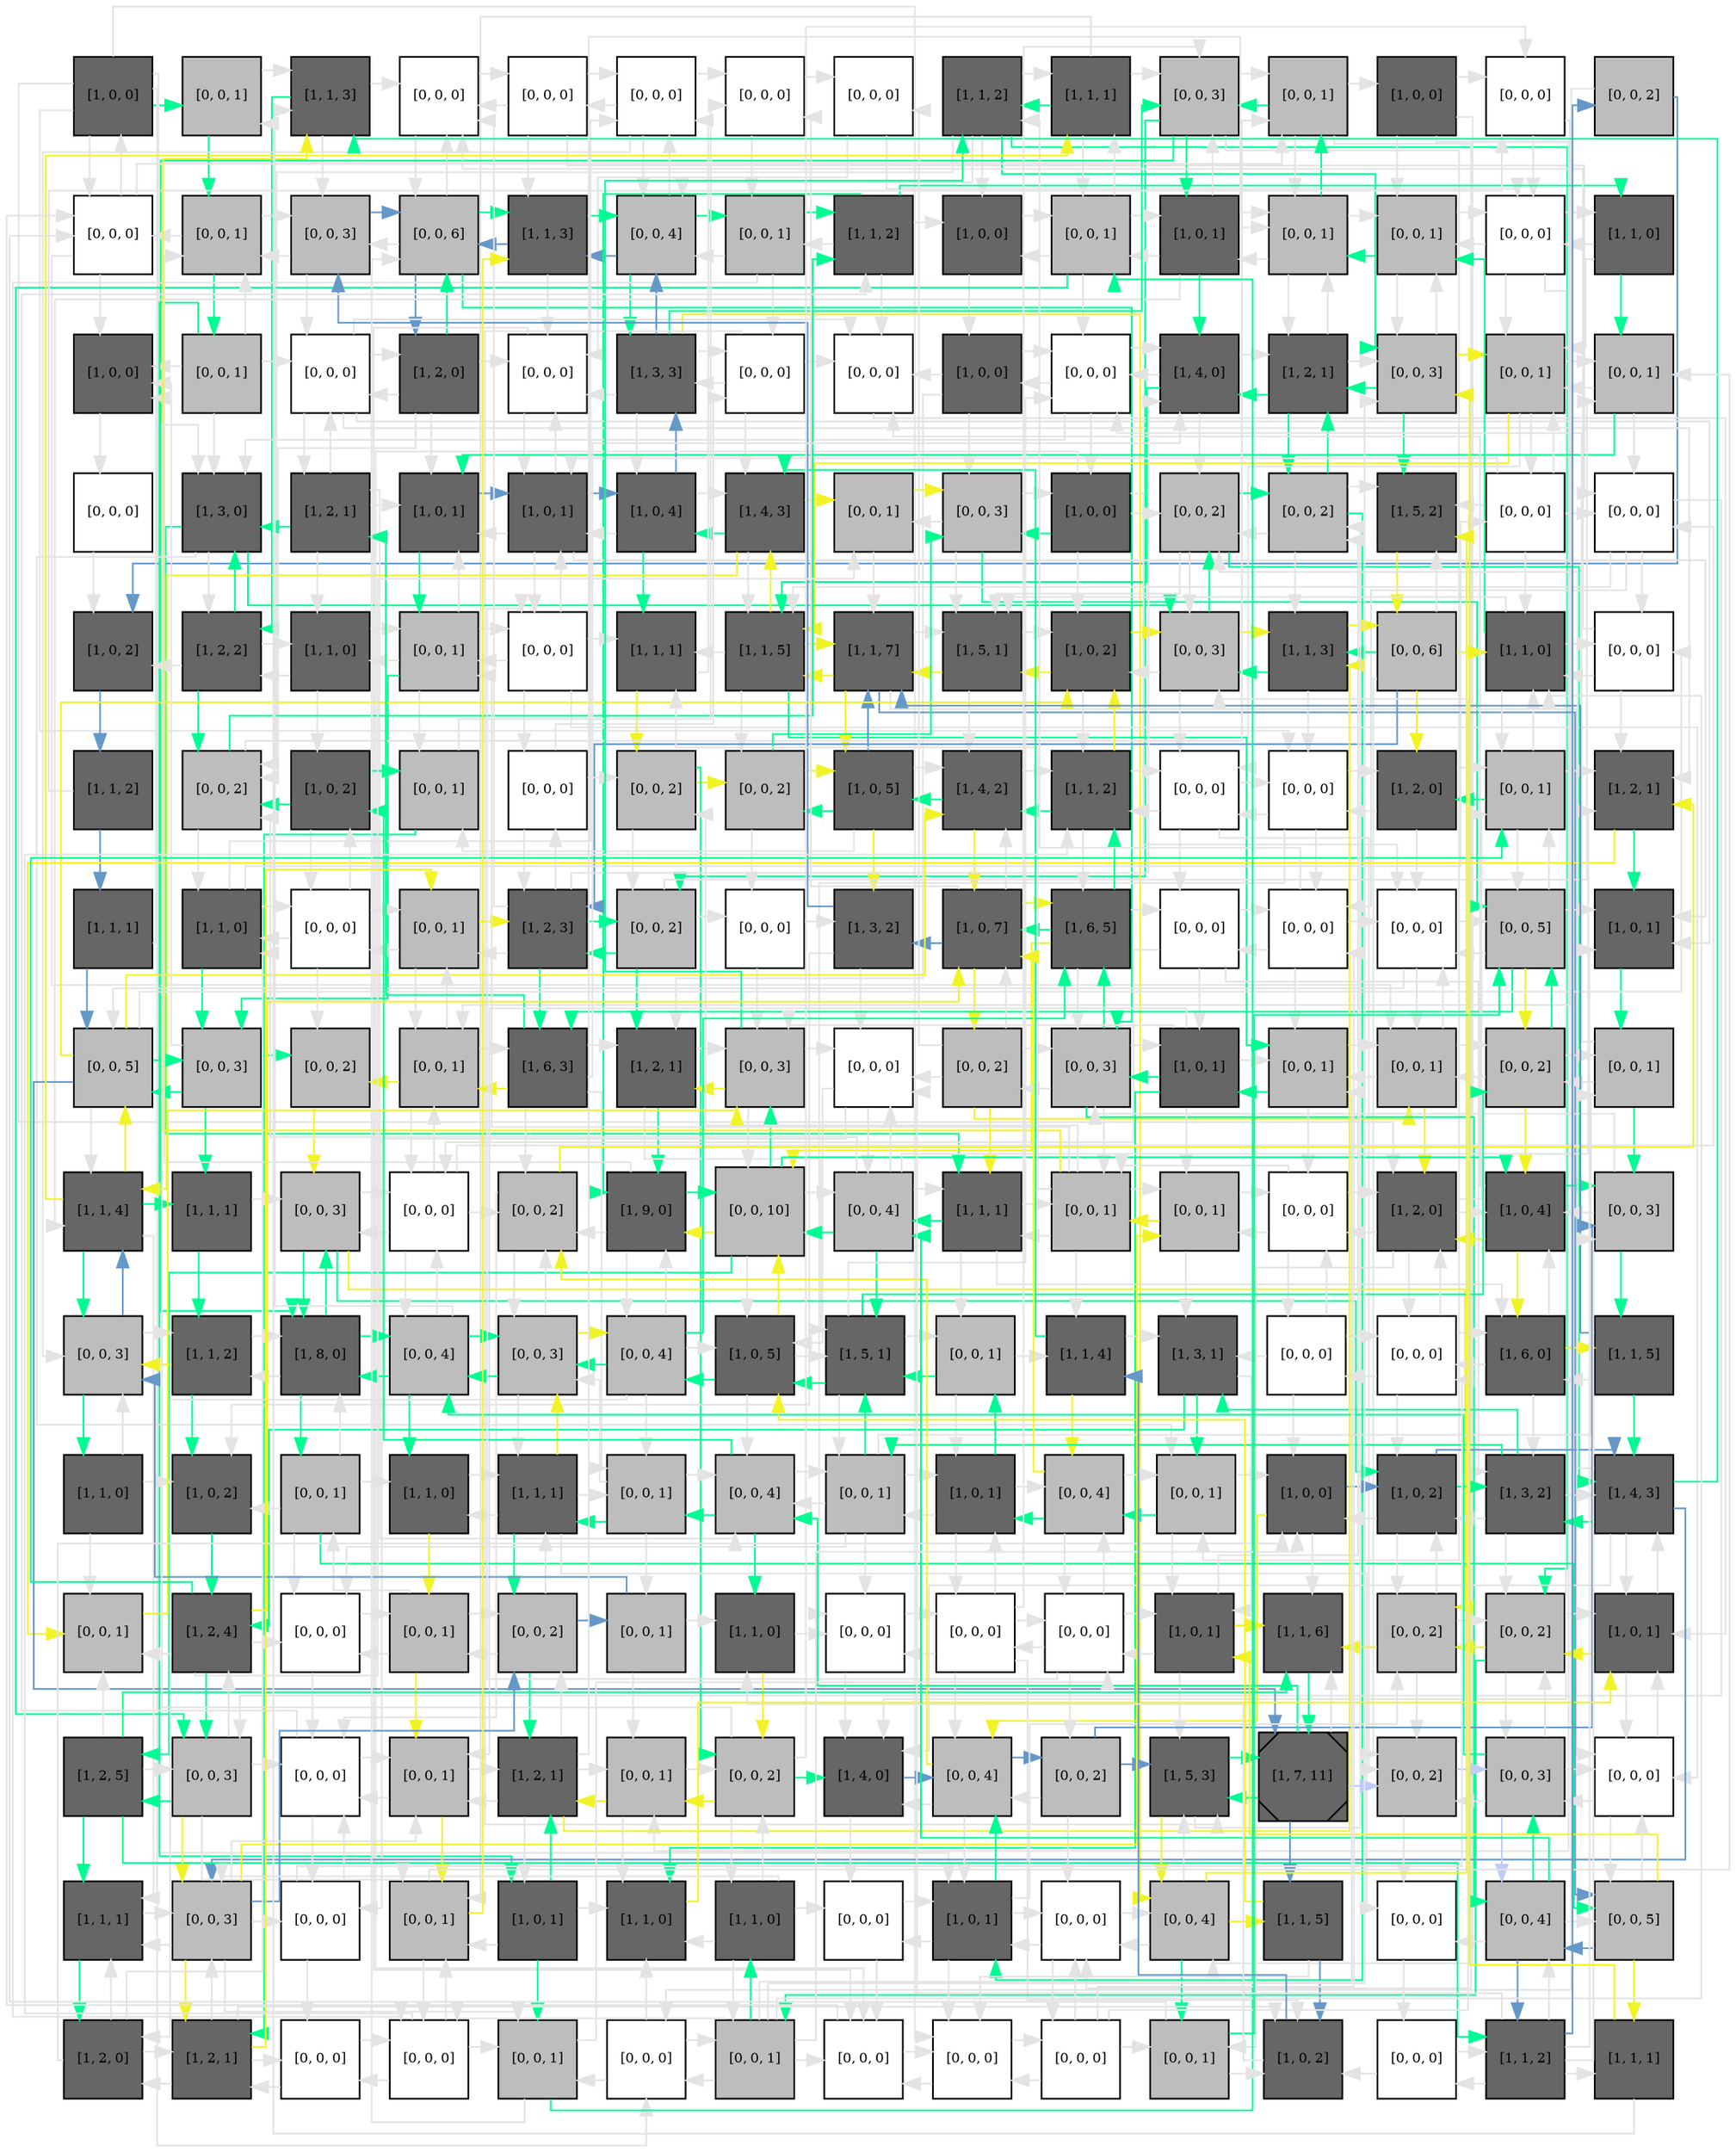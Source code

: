 digraph layout  {
rankdir=TB;
splines=ortho;
node [fixedsize=false, style=filled, width="0.6"];
edge [constraint=false];
0 [fillcolor="#666666", fontsize=8, label="[1, 0, 0]", shape=square, tooltip="name:  B9 ,\nin_degree: 1,\nout_degree: 7"];
1 [fillcolor="#bdbdbd", fontsize=8, label="[0, 0, 1]", shape=square, tooltip="name: None,\nin_degree: 2,\nout_degree: 2"];
2 [fillcolor="#666666", fontsize=8, label="[1, 1, 3]", shape=square, tooltip="name:  Prf1 ,\nin_degree: 4,\nout_degree: 3"];
3 [fillcolor="#FFFFFF", fontsize=8, label="[0, 0, 0]", shape=square, tooltip="name: None,\nin_degree: 5,\nout_degree: 2"];
4 [fillcolor="#FFFFFF", fontsize=8, label="[0, 0, 0]", shape=square, tooltip="name: None,\nin_degree: 2,\nout_degree: 4"];
5 [fillcolor="#FFFFFF", fontsize=8, label="[0, 0, 0]", shape=square, tooltip="name: None,\nin_degree: 4,\nout_degree: 4"];
6 [fillcolor="#FFFFFF", fontsize=8, label="[0, 0, 0]", shape=square, tooltip="name: None,\nin_degree: 3,\nout_degree: 2"];
7 [fillcolor="#FFFFFF", fontsize=8, label="[0, 0, 0]", shape=square, tooltip="name: None,\nin_degree: 2,\nout_degree: 2"];
8 [fillcolor="#666666", fontsize=8, label="[1, 1, 2]", shape=square, tooltip="name:  Gfi1 ,\nin_degree: 3,\nout_degree: 6"];
9 [fillcolor="#666666", fontsize=8, label="[1, 1, 1]", shape=square, tooltip="name:  IL23R ,\nin_degree: 3,\nout_degree: 4"];
10 [fillcolor="#bdbdbd", fontsize=8, label="[0, 0, 3]", shape=square, tooltip="name: None,\nin_degree: 5,\nout_degree: 5"];
11 [fillcolor="#bdbdbd", fontsize=8, label="[0, 0, 1]", shape=square, tooltip="name: None,\nin_degree: 4,\nout_degree: 4"];
12 [fillcolor="#666666", fontsize=8, label="[1, 0, 0]", shape=square, tooltip="name: IL7,\nin_degree: 1,\nout_degree: 4"];
13 [fillcolor="#FFFFFF", fontsize=8, label="[0, 0, 0]", shape=square, tooltip="name: None,\nin_degree: 3,\nout_degree: 2"];
14 [fillcolor="#bdbdbd", fontsize=8, label="[0, 0, 2]", shape=square, tooltip="name: None,\nin_degree: 1,\nout_degree: 2"];
15 [fillcolor="#FFFFFF", fontsize=8, label="[0, 0, 0]", shape=square, tooltip="name: None,\nin_degree: 4,\nout_degree: 4"];
16 [fillcolor="#bdbdbd", fontsize=8, label="[0, 0, 1]", shape=square, tooltip="name: None,\nin_degree: 4,\nout_degree: 3"];
17 [fillcolor="#bdbdbd", fontsize=8, label="[0, 0, 3]", shape=square, tooltip="name: None,\nin_degree: 4,\nout_degree: 3"];
18 [fillcolor="#bdbdbd", fontsize=8, label="[0, 0, 6]", shape=square, tooltip="name: None,\nin_degree: 5,\nout_degree: 5"];
19 [fillcolor="#666666", fontsize=8, label="[1, 1, 3]", shape=square, tooltip="name:  IL10R ,\nin_degree: 4,\nout_degree: 3"];
20 [fillcolor="#bdbdbd", fontsize=8, label="[0, 0, 4]", shape=square, tooltip="name: None,\nin_degree: 5,\nout_degree: 4"];
21 [fillcolor="#bdbdbd", fontsize=8, label="[0, 0, 1]", shape=square, tooltip="name: None,\nin_degree: 3,\nout_degree: 4"];
22 [fillcolor="#666666", fontsize=8, label="[1, 1, 2]", shape=square, tooltip="name:  XBP1 ,\nin_degree: 3,\nout_degree: 5"];
23 [fillcolor="#666666", fontsize=8, label="[1, 0, 0]", shape=square, tooltip="name: Flt3L,\nin_degree: 3,\nout_degree: 2"];
24 [fillcolor="#bdbdbd", fontsize=8, label="[0, 0, 1]", shape=square, tooltip="name: None,\nin_degree: 4,\nout_degree: 5"];
25 [fillcolor="#666666", fontsize=8, label="[1, 0, 1]", shape=square, tooltip="name: IL2,\nin_degree: 3,\nout_degree: 5"];
26 [fillcolor="#bdbdbd", fontsize=8, label="[0, 0, 1]", shape=square, tooltip="name: None,\nin_degree: 5,\nout_degree: 4"];
27 [fillcolor="#bdbdbd", fontsize=8, label="[0, 0, 1]", shape=square, tooltip="name: None,\nin_degree: 5,\nout_degree: 3"];
28 [fillcolor="#FFFFFF", fontsize=8, label="[0, 0, 0]", shape=square, tooltip="name: None,\nin_degree: 4,\nout_degree: 4"];
29 [fillcolor="#666666", fontsize=8, label="[1, 1, 0]", shape=square, tooltip="name:  TGFb ,\nin_degree: 2,\nout_degree: 3"];
30 [fillcolor="#666666", fontsize=8, label="[1, 0, 0]", shape=square, tooltip="name: TCR,\nin_degree: 4,\nout_degree: 1"];
31 [fillcolor="#bdbdbd", fontsize=8, label="[0, 0, 1]", shape=square, tooltip="name: None,\nin_degree: 1,\nout_degree: 5"];
32 [fillcolor="#FFFFFF", fontsize=8, label="[0, 0, 0]", shape=square, tooltip="name: None,\nin_degree: 4,\nout_degree: 5"];
33 [fillcolor="#666666", fontsize=8, label="[1, 2, 0]", shape=square, tooltip="name:  IL7R ,\nin_degree: 2,\nout_degree: 5"];
34 [fillcolor="#FFFFFF", fontsize=8, label="[0, 0, 0]", shape=square, tooltip="name: None,\nin_degree: 5,\nout_degree: 2"];
35 [fillcolor="#666666", fontsize=8, label="[1, 3, 3]", shape=square, tooltip="name:  STAT5 ,\nin_degree: 3,\nout_degree: 6"];
36 [fillcolor="#FFFFFF", fontsize=8, label="[0, 0, 0]", shape=square, tooltip="name: None,\nin_degree: 3,\nout_degree: 4"];
37 [fillcolor="#FFFFFF", fontsize=8, label="[0, 0, 0]", shape=square, tooltip="name: None,\nin_degree: 5,\nout_degree: 1"];
38 [fillcolor="#666666", fontsize=8, label="[1, 0, 0]", shape=square, tooltip="name: Hoxa9,\nin_degree: 2,\nout_degree: 4"];
39 [fillcolor="#FFFFFF", fontsize=8, label="[0, 0, 0]", shape=square, tooltip="name: None,\nin_degree: 5,\nout_degree: 4"];
40 [fillcolor="#666666", fontsize=8, label="[1, 4, 0]", shape=square, tooltip="name:  Irf4 ,\nin_degree: 5,\nout_degree: 4"];
41 [fillcolor="#666666", fontsize=8, label="[1, 2, 1]", shape=square, tooltip="name:  IL4 ,\nin_degree: 4,\nout_degree: 4"];
42 [fillcolor="#bdbdbd", fontsize=8, label="[0, 0, 3]", shape=square, tooltip="name: None,\nin_degree: 5,\nout_degree: 4"];
43 [fillcolor="#bdbdbd", fontsize=8, label="[0, 0, 1]", shape=square, tooltip="name: None,\nin_degree: 5,\nout_degree: 4"];
44 [fillcolor="#bdbdbd", fontsize=8, label="[0, 0, 1]", shape=square, tooltip="name: None,\nin_degree: 4,\nout_degree: 3"];
45 [fillcolor="#FFFFFF", fontsize=8, label="[0, 0, 0]", shape=square, tooltip="name: None,\nin_degree: 1,\nout_degree: 1"];
46 [fillcolor="#666666", fontsize=8, label="[1, 3, 0]", shape=square, tooltip="name:  Flt3 ,\nin_degree: 5,\nout_degree: 4"];
47 [fillcolor="#666666", fontsize=8, label="[1, 2, 1]", shape=square, tooltip="name:  Bcl2 ,\nin_degree: 2,\nout_degree: 5"];
48 [fillcolor="#666666", fontsize=8, label="[1, 0, 1]", shape=square, tooltip="name:  IL7 ,\nin_degree: 5,\nout_degree: 2"];
49 [fillcolor="#666666", fontsize=8, label="[1, 0, 1]", shape=square, tooltip="name: Dll1,\nin_degree: 5,\nout_degree: 5"];
50 [fillcolor="#666666", fontsize=8, label="[1, 0, 4]", shape=square, tooltip="name: B9,\nin_degree: 3,\nout_degree: 4"];
51 [fillcolor="#666666", fontsize=8, label="[1, 4, 3]", shape=square, tooltip="name:  Blimp1 ,\nin_degree: 4,\nout_degree: 4"];
52 [fillcolor="#bdbdbd", fontsize=8, label="[0, 0, 1]", shape=square, tooltip="name: None,\nin_degree: 3,\nout_degree: 2"];
53 [fillcolor="#bdbdbd", fontsize=8, label="[0, 0, 3]", shape=square, tooltip="name: None,\nin_degree: 4,\nout_degree: 4"];
54 [fillcolor="#666666", fontsize=8, label="[1, 0, 0]", shape=square, tooltip="name:  Hoxa9 ,\nin_degree: 2,\nout_degree: 5"];
55 [fillcolor="#bdbdbd", fontsize=8, label="[0, 0, 2]", shape=square, tooltip="name: None,\nin_degree: 5,\nout_degree: 4"];
56 [fillcolor="#bdbdbd", fontsize=8, label="[0, 0, 2]", shape=square, tooltip="name: None,\nin_degree: 4,\nout_degree: 5"];
57 [fillcolor="#666666", fontsize=8, label="[1, 5, 2]", shape=square, tooltip="name:  CD4 ,\nin_degree: 5,\nout_degree: 1"];
58 [fillcolor="#FFFFFF", fontsize=8, label="[0, 0, 0]", shape=square, tooltip="name: None,\nin_degree: 2,\nout_degree: 5"];
59 [fillcolor="#FFFFFF", fontsize=8, label="[0, 0, 0]", shape=square, tooltip="name: None,\nin_degree: 4,\nout_degree: 4"];
60 [fillcolor="#666666", fontsize=8, label="[1, 0, 2]", shape=square, tooltip="name:  IFNb ,\nin_degree: 3,\nout_degree: 1"];
61 [fillcolor="#666666", fontsize=8, label="[1, 2, 2]", shape=square, tooltip="name:  STAT4 ,\nin_degree: 3,\nout_degree: 4"];
62 [fillcolor="#666666", fontsize=8, label="[1, 1, 0]", shape=square, tooltip="name:  TNFa ,\nin_degree: 3,\nout_degree: 3"];
63 [fillcolor="#bdbdbd", fontsize=8, label="[0, 0, 1]", shape=square, tooltip="name: None,\nin_degree: 4,\nout_degree: 5"];
64 [fillcolor="#FFFFFF", fontsize=8, label="[0, 0, 0]", shape=square, tooltip="name: None,\nin_degree: 3,\nout_degree: 5"];
65 [fillcolor="#666666", fontsize=8, label="[1, 1, 1]", shape=square, tooltip="name:  IL6 ,\nin_degree: 4,\nout_degree: 2"];
66 [fillcolor="#666666", fontsize=8, label="[1, 1, 5]", shape=square, tooltip="name:  IL17 ,\nin_degree: 5,\nout_degree: 5"];
67 [fillcolor="#666666", fontsize=8, label="[1, 1, 7]", shape=square, tooltip="name:  STAT6 ,\nin_degree: 5,\nout_degree: 5"];
68 [fillcolor="#666666", fontsize=8, label="[1, 5, 1]", shape=square, tooltip="name:  IFNg ,\nin_degree: 5,\nout_degree: 3"];
69 [fillcolor="#666666", fontsize=8, label="[1, 0, 2]", shape=square, tooltip="name:  IL23 ,\nin_degree: 5,\nout_degree: 3"];
70 [fillcolor="#bdbdbd", fontsize=8, label="[0, 0, 3]", shape=square, tooltip="name: None,\nin_degree: 5,\nout_degree: 4"];
71 [fillcolor="#666666", fontsize=8, label="[1, 1, 3]", shape=square, tooltip="name:  Ikaros ,\nin_degree: 4,\nout_degree: 3"];
72 [fillcolor="#bdbdbd", fontsize=8, label="[0, 0, 6]", shape=square, tooltip="name: None,\nin_degree: 2,\nout_degree: 6"];
73 [fillcolor="#666666", fontsize=8, label="[1, 1, 0]", shape=square, tooltip="name:  HEB ,\nin_degree: 5,\nout_degree: 4"];
74 [fillcolor="#FFFFFF", fontsize=8, label="[0, 0, 0]", shape=square, tooltip="name: None,\nin_degree: 3,\nout_degree: 3"];
75 [fillcolor="#666666", fontsize=8, label="[1, 1, 2]", shape=square, tooltip="name:  IL21R ,\nin_degree: 1,\nout_degree: 2"];
76 [fillcolor="#bdbdbd", fontsize=8, label="[0, 0, 2]", shape=square, tooltip="name: None,\nin_degree: 5,\nout_degree: 3"];
77 [fillcolor="#666666", fontsize=8, label="[1, 0, 2]", shape=square, tooltip="name: BCR,\nin_degree: 3,\nout_degree: 3"];
78 [fillcolor="#bdbdbd", fontsize=8, label="[0, 0, 1]", shape=square, tooltip="name: None,\nin_degree: 3,\nout_degree: 2"];
79 [fillcolor="#FFFFFF", fontsize=8, label="[0, 0, 0]", shape=square, tooltip="name: None,\nin_degree: 2,\nout_degree: 3"];
80 [fillcolor="#bdbdbd", fontsize=8, label="[0, 0, 2]", shape=square, tooltip="name: None,\nin_degree: 3,\nout_degree: 3"];
81 [fillcolor="#bdbdbd", fontsize=8, label="[0, 0, 2]", shape=square, tooltip="name: None,\nin_degree: 3,\nout_degree: 3"];
82 [fillcolor="#666666", fontsize=8, label="[1, 0, 5]", shape=square, tooltip="name:  IL21 ,\nin_degree: 3,\nout_degree: 5"];
83 [fillcolor="#666666", fontsize=8, label="[1, 4, 2]", shape=square, tooltip="name:  STAT3 ,\nin_degree: 5,\nout_degree: 3"];
84 [fillcolor="#666666", fontsize=8, label="[1, 1, 2]", shape=square, tooltip="name:  IL10 ,\nin_degree: 5,\nout_degree: 4"];
85 [fillcolor="#FFFFFF", fontsize=8, label="[0, 0, 0]", shape=square, tooltip="name: None,\nin_degree: 4,\nout_degree: 4"];
86 [fillcolor="#FFFFFF", fontsize=8, label="[0, 0, 0]", shape=square, tooltip="name: None,\nin_degree: 4,\nout_degree: 4"];
87 [fillcolor="#666666", fontsize=8, label="[1, 2, 0]", shape=square, tooltip="name:  SMAD3 ,\nin_degree: 3,\nout_degree: 3"];
88 [fillcolor="#bdbdbd", fontsize=8, label="[0, 0, 1]", shape=square, tooltip="name: None,\nin_degree: 5,\nout_degree: 4"];
89 [fillcolor="#666666", fontsize=8, label="[1, 2, 1]", shape=square, tooltip="name:  IL4R ,\nin_degree: 5,\nout_degree: 2"];
90 [fillcolor="#666666", fontsize=8, label="[1, 1, 1]", shape=square, tooltip="name:  TCF1 ,\nin_degree: 1,\nout_degree: 2"];
91 [fillcolor="#666666", fontsize=8, label="[1, 1, 0]", shape=square, tooltip="name:  TNFR2 ,\nin_degree: 3,\nout_degree: 4"];
92 [fillcolor="#FFFFFF", fontsize=8, label="[0, 0, 0]", shape=square, tooltip="name: None,\nin_degree: 3,\nout_degree: 4"];
93 [fillcolor="#bdbdbd", fontsize=8, label="[0, 0, 1]", shape=square, tooltip="name: None,\nin_degree: 4,\nout_degree: 3"];
94 [fillcolor="#666666", fontsize=8, label="[1, 2, 3]", shape=square, tooltip="name:  Bach2 ,\nin_degree: 4,\nout_degree: 6"];
95 [fillcolor="#bdbdbd", fontsize=8, label="[0, 0, 2]", shape=square, tooltip="name: None,\nin_degree: 3,\nout_degree: 4"];
96 [fillcolor="#FFFFFF", fontsize=8, label="[0, 0, 0]", shape=square, tooltip="name: None,\nin_degree: 2,\nout_degree: 2"];
97 [fillcolor="#666666", fontsize=8, label="[1, 3, 2]", shape=square, tooltip="name:  JAK3 ,\nin_degree: 3,\nout_degree: 3"];
98 [fillcolor="#666666", fontsize=8, label="[1, 0, 7]", shape=square, tooltip="name:  IL18 ,\nin_degree: 5,\nout_degree: 5"];
99 [fillcolor="#666666", fontsize=8, label="[1, 6, 5]", shape=square, tooltip="name:  CD8 ,\nin_degree: 4,\nout_degree: 5"];
100 [fillcolor="#FFFFFF", fontsize=8, label="[0, 0, 0]", shape=square, tooltip="name: None,\nin_degree: 3,\nout_degree: 4"];
101 [fillcolor="#FFFFFF", fontsize=8, label="[0, 0, 0]", shape=square, tooltip="name: None,\nin_degree: 4,\nout_degree: 4"];
102 [fillcolor="#FFFFFF", fontsize=8, label="[0, 0, 0]", shape=square, tooltip="name: None,\nin_degree: 5,\nout_degree: 3"];
103 [fillcolor="#bdbdbd", fontsize=8, label="[0, 0, 5]", shape=square, tooltip="name: None,\nin_degree: 5,\nout_degree: 5"];
104 [fillcolor="#666666", fontsize=8, label="[1, 0, 1]", shape=square, tooltip="name: IL12,\nin_degree: 5,\nout_degree: 1"];
105 [fillcolor="#bdbdbd", fontsize=8, label="[0, 0, 5]", shape=square, tooltip="name: None,\nin_degree: 4,\nout_degree: 6"];
106 [fillcolor="#bdbdbd", fontsize=8, label="[0, 0, 3]", shape=square, tooltip="name: None,\nin_degree: 3,\nout_degree: 4"];
107 [fillcolor="#bdbdbd", fontsize=8, label="[0, 0, 2]", shape=square, tooltip="name: None,\nin_degree: 3,\nout_degree: 1"];
108 [fillcolor="#bdbdbd", fontsize=8, label="[0, 0, 1]", shape=square, tooltip="name: None,\nin_degree: 4,\nout_degree: 4"];
109 [fillcolor="#666666", fontsize=8, label="[1, 6, 3]", shape=square, tooltip="name:  RORgt ,\nin_degree: 3,\nout_degree: 6"];
110 [fillcolor="#666666", fontsize=8, label="[1, 2, 1]", shape=square, tooltip="name:  ERK ,\nin_degree: 4,\nout_degree: 3"];
111 [fillcolor="#bdbdbd", fontsize=8, label="[0, 0, 3]", shape=square, tooltip="name: None,\nin_degree: 5,\nout_degree: 4"];
112 [fillcolor="#FFFFFF", fontsize=8, label="[0, 0, 0]", shape=square, tooltip="name: None,\nin_degree: 5,\nout_degree: 3"];
113 [fillcolor="#bdbdbd", fontsize=8, label="[0, 0, 2]", shape=square, tooltip="name: None,\nin_degree: 2,\nout_degree: 6"];
114 [fillcolor="#bdbdbd", fontsize=8, label="[0, 0, 3]", shape=square, tooltip="name: None,\nin_degree: 5,\nout_degree: 5"];
115 [fillcolor="#666666", fontsize=8, label="[1, 0, 1]", shape=square, tooltip="name:  IL2 ,\nin_degree: 3,\nout_degree: 6"];
116 [fillcolor="#bdbdbd", fontsize=8, label="[0, 0, 1]", shape=square, tooltip="name: None,\nin_degree: 5,\nout_degree: 3"];
117 [fillcolor="#bdbdbd", fontsize=8, label="[0, 0, 1]", shape=square, tooltip="name: None,\nin_degree: 5,\nout_degree: 4"];
118 [fillcolor="#bdbdbd", fontsize=8, label="[0, 0, 2]", shape=square, tooltip="name: None,\nin_degree: 4,\nout_degree: 4"];
119 [fillcolor="#bdbdbd", fontsize=8, label="[0, 0, 1]", shape=square, tooltip="name: None,\nin_degree: 3,\nout_degree: 3"];
120 [fillcolor="#666666", fontsize=8, label="[1, 1, 4]", shape=square, tooltip="name:  NFkB ,\nin_degree: 4,\nout_degree: 5"];
121 [fillcolor="#666666", fontsize=8, label="[1, 1, 1]", shape=square, tooltip="name:  TGFbR ,\nin_degree: 2,\nout_degree: 2"];
122 [fillcolor="#bdbdbd", fontsize=8, label="[0, 0, 3]", shape=square, tooltip="name: None,\nin_degree: 4,\nout_degree: 4"];
123 [fillcolor="#FFFFFF", fontsize=8, label="[0, 0, 0]", shape=square, tooltip="name: None,\nin_degree: 4,\nout_degree: 5"];
124 [fillcolor="#bdbdbd", fontsize=8, label="[0, 0, 2]", shape=square, tooltip="name: None,\nin_degree: 5,\nout_degree: 3"];
125 [fillcolor="#666666", fontsize=8, label="[1, 9, 0]", shape=square, tooltip="name:  ThPOK ,\nin_degree: 4,\nout_degree: 4"];
126 [fillcolor="#bdbdbd", fontsize=8, label="[0, 0, 10]", shape=square, tooltip="name: None,\nin_degree: 5,\nout_degree: 6"];
127 [fillcolor="#bdbdbd", fontsize=8, label="[0, 0, 4]", shape=square, tooltip="name: None,\nin_degree: 4,\nout_degree: 6"];
128 [fillcolor="#666666", fontsize=8, label="[1, 1, 1]", shape=square, tooltip="name:  SMAD2 ,\nin_degree: 4,\nout_degree: 4"];
129 [fillcolor="#bdbdbd", fontsize=8, label="[0, 0, 1]", shape=square, tooltip="name: None,\nin_degree: 4,\nout_degree: 7"];
130 [fillcolor="#bdbdbd", fontsize=8, label="[0, 0, 1]", shape=square, tooltip="name: None,\nin_degree: 4,\nout_degree: 3"];
131 [fillcolor="#FFFFFF", fontsize=8, label="[0, 0, 0]", shape=square, tooltip="name: None,\nin_degree: 4,\nout_degree: 4"];
132 [fillcolor="#666666", fontsize=8, label="[1, 2, 0]", shape=square, tooltip="name:  Bcl11b ,\nin_degree: 5,\nout_degree: 5"];
133 [fillcolor="#666666", fontsize=8, label="[1, 0, 4]", shape=square, tooltip="name: IL27,\nin_degree: 5,\nout_degree: 4"];
134 [fillcolor="#bdbdbd", fontsize=8, label="[0, 0, 3]", shape=square, tooltip="name: None,\nin_degree: 4,\nout_degree: 3"];
135 [fillcolor="#bdbdbd", fontsize=8, label="[0, 0, 3]", shape=square, tooltip="name: None,\nin_degree: 5,\nout_degree: 3"];
136 [fillcolor="#666666", fontsize=8, label="[1, 1, 2]", shape=square, tooltip="name:  PU1 ,\nin_degree: 3,\nout_degree: 3"];
137 [fillcolor="#666666", fontsize=8, label="[1, 8, 0]", shape=square, tooltip="name:  GATA3 ,\nin_degree: 5,\nout_degree: 4"];
138 [fillcolor="#bdbdbd", fontsize=8, label="[0, 0, 4]", shape=square, tooltip="name: None,\nin_degree: 4,\nout_degree: 5"];
139 [fillcolor="#bdbdbd", fontsize=8, label="[0, 0, 3]", shape=square, tooltip="name: None,\nin_degree: 5,\nout_degree: 4"];
140 [fillcolor="#bdbdbd", fontsize=8, label="[0, 0, 4]", shape=square, tooltip="name: None,\nin_degree: 3,\nout_degree: 6"];
141 [fillcolor="#666666", fontsize=8, label="[1, 0, 5]", shape=square, tooltip="name:  Flt3L ,\nin_degree: 5,\nout_degree: 4"];
142 [fillcolor="#666666", fontsize=8, label="[1, 5, 1]", shape=square, tooltip="name:  Tbet ,\nin_degree: 5,\nout_degree: 5"];
143 [fillcolor="#bdbdbd", fontsize=8, label="[0, 0, 1]", shape=square, tooltip="name: None,\nin_degree: 3,\nout_degree: 3"];
144 [fillcolor="#666666", fontsize=8, label="[1, 1, 4]", shape=square, tooltip="name:  IFNbR ,\nin_degree: 3,\nout_degree: 3"];
145 [fillcolor="#666666", fontsize=8, label="[1, 3, 1]", shape=square, tooltip="name:  STAT1 ,\nin_degree: 4,\nout_degree: 3"];
146 [fillcolor="#FFFFFF", fontsize=8, label="[0, 0, 0]", shape=square, tooltip="name: None,\nin_degree: 2,\nout_degree: 4"];
147 [fillcolor="#FFFFFF", fontsize=8, label="[0, 0, 0]", shape=square, tooltip="name: None,\nin_degree: 4,\nout_degree: 4"];
148 [fillcolor="#666666", fontsize=8, label="[1, 6, 0]", shape=square, tooltip="name:  Pax5 ,\nin_degree: 4,\nout_degree: 4"];
149 [fillcolor="#666666", fontsize=8, label="[1, 1, 5]", shape=square, tooltip="name:  CD19 ,\nin_degree: 2,\nout_degree: 3"];
150 [fillcolor="#666666", fontsize=8, label="[1, 1, 0]", shape=square, tooltip="name:  NFAT ,\nin_degree: 1,\nout_degree: 3"];
151 [fillcolor="#666666", fontsize=8, label="[1, 0, 2]", shape=square, tooltip="name:  IL12 ,\nin_degree: 4,\nout_degree: 1"];
152 [fillcolor="#bdbdbd", fontsize=8, label="[0, 0, 1]", shape=square, tooltip="name: None,\nin_degree: 2,\nout_degree: 5"];
153 [fillcolor="#666666", fontsize=8, label="[1, 1, 0]", shape=square, tooltip="name:  IL2R ,\nin_degree: 3,\nout_degree: 2"];
154 [fillcolor="#666666", fontsize=8, label="[1, 1, 1]", shape=square, tooltip="name:  IRAK ,\nin_degree: 4,\nout_degree: 5"];
155 [fillcolor="#bdbdbd", fontsize=8, label="[0, 0, 1]", shape=square, tooltip="name: None,\nin_degree: 4,\nout_degree: 4"];
156 [fillcolor="#bdbdbd", fontsize=8, label="[0, 0, 4]", shape=square, tooltip="name: None,\nin_degree: 5,\nout_degree: 4"];
157 [fillcolor="#bdbdbd", fontsize=8, label="[0, 0, 1]", shape=square, tooltip="name: None,\nin_degree: 4,\nout_degree: 6"];
158 [fillcolor="#666666", fontsize=8, label="[1, 0, 1]", shape=square, tooltip="name: IFNb,\nin_degree: 4,\nout_degree: 4"];
159 [fillcolor="#bdbdbd", fontsize=8, label="[0, 0, 4]", shape=square, tooltip="name: None,\nin_degree: 4,\nout_degree: 4"];
160 [fillcolor="#bdbdbd", fontsize=8, label="[0, 0, 1]", shape=square, tooltip="name: None,\nin_degree: 4,\nout_degree: 3"];
161 [fillcolor="#666666", fontsize=8, label="[1, 0, 0]", shape=square, tooltip="name:  BCR ,\nin_degree: 5,\nout_degree: 3"];
162 [fillcolor="#666666", fontsize=8, label="[1, 0, 2]", shape=square, tooltip="name: IL23,\nin_degree: 5,\nout_degree: 4"];
163 [fillcolor="#666666", fontsize=8, label="[1, 3, 2]", shape=square, tooltip="name:  EOMES ,\nin_degree: 4,\nout_degree: 5"];
164 [fillcolor="#666666", fontsize=8, label="[1, 4, 3]", shape=square, tooltip="name:  Runx3 ,\nin_degree: 5,\nout_degree: 6"];
165 [fillcolor="#bdbdbd", fontsize=8, label="[0, 0, 1]", shape=square, tooltip="name: None,\nin_degree: 4,\nout_degree: 1"];
166 [fillcolor="#666666", fontsize=8, label="[1, 2, 4]", shape=square, tooltip="name:  IL12R ,\nin_degree: 3,\nout_degree: 6"];
167 [fillcolor="#FFFFFF", fontsize=8, label="[0, 0, 0]", shape=square, tooltip="name: None,\nin_degree: 4,\nout_degree: 2"];
168 [fillcolor="#bdbdbd", fontsize=8, label="[0, 0, 1]", shape=square, tooltip="name: None,\nin_degree: 3,\nout_degree: 4"];
169 [fillcolor="#bdbdbd", fontsize=8, label="[0, 0, 2]", shape=square, tooltip="name: None,\nin_degree: 4,\nout_degree: 4"];
170 [fillcolor="#bdbdbd", fontsize=8, label="[0, 0, 1]", shape=square, tooltip="name: None,\nin_degree: 2,\nout_degree: 3"];
171 [fillcolor="#666666", fontsize=8, label="[1, 1, 0]", shape=square, tooltip="name:  AKT ,\nin_degree: 3,\nout_degree: 2"];
172 [fillcolor="#FFFFFF", fontsize=8, label="[0, 0, 0]", shape=square, tooltip="name: None,\nin_degree: 4,\nout_degree: 2"];
173 [fillcolor="#FFFFFF", fontsize=8, label="[0, 0, 0]", shape=square, tooltip="name: None,\nin_degree: 3,\nout_degree: 6"];
174 [fillcolor="#FFFFFF", fontsize=8, label="[0, 0, 0]", shape=square, tooltip="name: None,\nin_degree: 4,\nout_degree: 5"];
175 [fillcolor="#666666", fontsize=8, label="[1, 0, 1]", shape=square, tooltip="name:  Dll1 ,\nin_degree: 4,\nout_degree: 4"];
176 [fillcolor="#666666", fontsize=8, label="[1, 1, 6]", shape=square, tooltip="name:  Notch1 ,\nin_degree: 5,\nout_degree: 1"];
177 [fillcolor="#bdbdbd", fontsize=8, label="[0, 0, 2]", shape=square, tooltip="name: None,\nin_degree: 4,\nout_degree: 4"];
178 [fillcolor="#bdbdbd", fontsize=8, label="[0, 0, 2]", shape=square, tooltip="name: None,\nin_degree: 5,\nout_degree: 4"];
179 [fillcolor="#666666", fontsize=8, label="[1, 0, 1]", shape=square, tooltip="name: IL21,\nin_degree: 5,\nout_degree: 3"];
180 [fillcolor="#666666", fontsize=8, label="[1, 2, 5]", shape=square, tooltip="name:  IL18R ,\nin_degree: 2,\nout_degree: 5"];
181 [fillcolor="#bdbdbd", fontsize=8, label="[0, 0, 3]", shape=square, tooltip="name: None,\nin_degree: 4,\nout_degree: 5"];
182 [fillcolor="#FFFFFF", fontsize=8, label="[0, 0, 0]", shape=square, tooltip="name: None,\nin_degree: 5,\nout_degree: 3"];
183 [fillcolor="#bdbdbd", fontsize=8, label="[0, 0, 1]", shape=square, tooltip="name: None,\nin_degree: 5,\nout_degree: 3"];
184 [fillcolor="#666666", fontsize=8, label="[1, 2, 1]", shape=square, tooltip="name:  FR4 ,\nin_degree: 4,\nout_degree: 6"];
185 [fillcolor="#bdbdbd", fontsize=8, label="[0, 0, 1]", shape=square, tooltip="name: None,\nin_degree: 4,\nout_degree: 3"];
186 [fillcolor="#bdbdbd", fontsize=8, label="[0, 0, 2]", shape=square, tooltip="name: None,\nin_degree: 4,\nout_degree: 5"];
187 [fillcolor="#666666", fontsize=8, label="[1, 4, 0]", shape=square, tooltip="name:  Bcl6 ,\nin_degree: 5,\nout_degree: 2"];
188 [fillcolor="#bdbdbd", fontsize=8, label="[0, 0, 4]", shape=square, tooltip="name: None,\nin_degree: 5,\nout_degree: 4"];
189 [fillcolor="#bdbdbd", fontsize=8, label="[0, 0, 2]", shape=square, tooltip="name: None,\nin_degree: 2,\nout_degree: 4"];
190 [fillcolor="#666666", fontsize=8, label="[1, 5, 3]", shape=square, tooltip="name:  Runx1 ,\nin_degree: 5,\nout_degree: 3"];
191 [fillcolor="#666666", fontsize=8, label="[1, 7, 11]", shape=Msquare, tooltip="name:  Foxp3 ,\nin_degree: 3,\nout_degree: 5"];
192 [fillcolor="#bdbdbd", fontsize=8, label="[0, 0, 2]", shape=square, tooltip="name: None,\nin_degree: 5,\nout_degree: 2"];
193 [fillcolor="#bdbdbd", fontsize=8, label="[0, 0, 3]", shape=square, tooltip="name: None,\nin_degree: 4,\nout_degree: 5"];
194 [fillcolor="#FFFFFF", fontsize=8, label="[0, 0, 0]", shape=square, tooltip="name: None,\nin_degree: 5,\nout_degree: 3"];
195 [fillcolor="#666666", fontsize=8, label="[1, 1, 1]", shape=square, tooltip="name:  Gzmb ,\nin_degree: 4,\nout_degree: 2"];
196 [fillcolor="#bdbdbd", fontsize=8, label="[0, 0, 3]", shape=square, tooltip="name: None,\nin_degree: 5,\nout_degree: 7"];
197 [fillcolor="#FFFFFF", fontsize=8, label="[0, 0, 0]", shape=square, tooltip="name: None,\nin_degree: 3,\nout_degree: 3"];
198 [fillcolor="#bdbdbd", fontsize=8, label="[0, 0, 1]", shape=square, tooltip="name: None,\nin_degree: 5,\nout_degree: 3"];
199 [fillcolor="#666666", fontsize=8, label="[1, 0, 1]", shape=square, tooltip="name:  IL27 ,\nin_degree: 2,\nout_degree: 4"];
200 [fillcolor="#666666", fontsize=8, label="[1, 1, 0]", shape=square, tooltip="name:  IFNgR ,\nin_degree: 5,\nout_degree: 1"];
201 [fillcolor="#666666", fontsize=8, label="[1, 1, 0]", shape=square, tooltip="name:  Helios ,\nin_degree: 2,\nout_degree: 5"];
202 [fillcolor="#FFFFFF", fontsize=8, label="[0, 0, 0]", shape=square, tooltip="name: None,\nin_degree: 3,\nout_degree: 2"];
203 [fillcolor="#666666", fontsize=8, label="[1, 0, 1]", shape=square, tooltip="name: IL18,\nin_degree: 5,\nout_degree: 5"];
204 [fillcolor="#FFFFFF", fontsize=8, label="[0, 0, 0]", shape=square, tooltip="name: None,\nin_degree: 5,\nout_degree: 3"];
205 [fillcolor="#bdbdbd", fontsize=8, label="[0, 0, 4]", shape=square, tooltip="name: None,\nin_degree: 4,\nout_degree: 5"];
206 [fillcolor="#666666", fontsize=8, label="[1, 1, 5]", shape=square, tooltip="name:  JAK1 ,\nin_degree: 2,\nout_degree: 3"];
207 [fillcolor="#FFFFFF", fontsize=8, label="[0, 0, 0]", shape=square, tooltip="name: None,\nin_degree: 3,\nout_degree: 1"];
208 [fillcolor="#bdbdbd", fontsize=8, label="[0, 0, 4]", shape=square, tooltip="name: None,\nin_degree: 4,\nout_degree: 5"];
209 [fillcolor="#bdbdbd", fontsize=8, label="[0, 0, 5]", shape=square, tooltip="name: None,\nin_degree: 4,\nout_degree: 4"];
210 [fillcolor="#666666", fontsize=8, label="[1, 2, 0]", shape=square, tooltip="name:  SOCS1 ,\nin_degree: 3,\nout_degree: 4"];
211 [fillcolor="#666666", fontsize=8, label="[1, 2, 1]", shape=square, tooltip="name:  Ebf1 ,\nin_degree: 4,\nout_degree: 5"];
212 [fillcolor="#FFFFFF", fontsize=8, label="[0, 0, 0]", shape=square, tooltip="name: None,\nin_degree: 3,\nout_degree: 2"];
213 [fillcolor="#FFFFFF", fontsize=8, label="[0, 0, 0]", shape=square, tooltip="name: None,\nin_degree: 4,\nout_degree: 4"];
214 [fillcolor="#bdbdbd", fontsize=8, label="[0, 0, 1]", shape=square, tooltip="name: None,\nin_degree: 4,\nout_degree: 3"];
215 [fillcolor="#FFFFFF", fontsize=8, label="[0, 0, 0]", shape=square, tooltip="name: None,\nin_degree: 3,\nout_degree: 3"];
216 [fillcolor="#bdbdbd", fontsize=8, label="[0, 0, 1]", shape=square, tooltip="name: None,\nin_degree: 3,\nout_degree: 8"];
217 [fillcolor="#FFFFFF", fontsize=8, label="[0, 0, 0]", shape=square, tooltip="name: None,\nin_degree: 5,\nout_degree: 2"];
218 [fillcolor="#FFFFFF", fontsize=8, label="[0, 0, 0]", shape=square, tooltip="name: None,\nin_degree: 5,\nout_degree: 2"];
219 [fillcolor="#FFFFFF", fontsize=8, label="[0, 0, 0]", shape=square, tooltip="name: None,\nin_degree: 2,\nout_degree: 5"];
220 [fillcolor="#bdbdbd", fontsize=8, label="[0, 0, 1]", shape=square, tooltip="name: None,\nin_degree: 3,\nout_degree: 3"];
221 [fillcolor="#666666", fontsize=8, label="[1, 0, 2]", shape=square, tooltip="name:  TCR ,\nin_degree: 5,\nout_degree: 2"];
222 [fillcolor="#FFFFFF", fontsize=8, label="[0, 0, 0]", shape=square, tooltip="name: None,\nin_degree: 2,\nout_degree: 2"];
223 [fillcolor="#666666", fontsize=8, label="[1, 1, 2]", shape=square, tooltip="name:  IL27R ,\nin_degree: 3,\nout_degree: 7"];
224 [fillcolor="#666666", fontsize=8, label="[1, 1, 1]", shape=square, tooltip="name:  IL6R ,\nin_degree: 2,\nout_degree: 2"];
0 -> 1  [color="#01FB93", style="penwidth(0.1)", tooltip="0( B9 ) to 184( FR4 )", weight=1];
0 -> 15  [color=grey89, style="penwidth(0.1)", tooltip=" ", weight=1];
0 -> 215  [color=grey89, style="penwidth(0.1)", tooltip=" ", weight=1];
0 -> 86  [color=grey89, style="penwidth(0.1)", tooltip=" ", weight=1];
0 -> 132  [color=grey89, style="penwidth(0.1)", tooltip=" ", weight=1];
0 -> 218  [color=grey89, style="penwidth(0.1)", tooltip=" ", weight=1];
0 -> 203  [color=grey89, style="penwidth(0.1)", tooltip=" ", weight=1];
1 -> 2  [color=grey89, style="penwidth(0.1)", tooltip=" ", weight=1];
1 -> 16  [color="#01FB93", style="penwidth(0.1)", tooltip="0( B9 ) to 184( FR4 )", weight=1];
2 -> 3  [color=grey89, style="penwidth(0.1)", tooltip=" ", weight=1];
2 -> 17  [color=grey89, style="penwidth(0.1)", tooltip=" ", weight=1];
2 -> 61  [color="#01FB93", style="penwidth(0.1)", tooltip="164( Runx3 ) to 125( ThPOK )", weight=1];
3 -> 4  [color=grey89, style="penwidth(0.1)", tooltip=" ", weight=1];
3 -> 18  [color=grey89, style="penwidth(0.1)", tooltip=" ", weight=1];
4 -> 3  [color=grey89, style="penwidth(0.1)", tooltip=" ", weight=1];
4 -> 5  [color=grey89, style="penwidth(0.1)", tooltip=" ", weight=1];
4 -> 19  [color=grey89, style="penwidth(0.1)", tooltip=" ", weight=1];
4 -> 59  [color=grey89, style="penwidth(0.1)", tooltip=" ", weight=1];
5 -> 4  [color=grey89, style="penwidth(0.1)", tooltip=" ", weight=1];
5 -> 6  [color=grey89, style="penwidth(0.1)", tooltip=" ", weight=1];
5 -> 20  [color=grey89, style="penwidth(0.1)", tooltip=" ", weight=1];
5 -> 135  [color=grey89, style="penwidth(0.1)", tooltip=" ", weight=1];
6 -> 7  [color=grey89, style="penwidth(0.1)", tooltip=" ", weight=1];
6 -> 21  [color=grey89, style="penwidth(0.1)", tooltip=" ", weight=1];
7 -> 34  [color=grey89, style="penwidth(0.1)", tooltip=" ", weight=1];
7 -> 28  [color=grey89, style="penwidth(0.1)", tooltip=" ", weight=1];
8 -> 9  [color=grey89, style="penwidth(0.1)", tooltip=" ", weight=1];
8 -> 23  [color=grey89, style="penwidth(0.1)", tooltip=" ", weight=1];
8 -> 178  [color="#01FB93", style="penwidth(0.1)", tooltip="120( NFkB ) to 201( Helios )", weight=1];
8 -> 20  [color=grey89, style="penwidth(0.1)", tooltip=" ", weight=1];
8 -> 42  [color="#01FB93", style="penwidth(0.1)", tooltip="125( ThPOK ) to 57( CD4 )", weight=1];
8 -> 76  [color=grey89, style="penwidth(0.1)", tooltip=" ", weight=1];
9 -> 8  [color="#01FB93", style="penwidth(0.1)", tooltip="120( NFkB ) to 201( Helios )", weight=1];
9 -> 10  [color=grey89, style="penwidth(0.1)", tooltip=" ", weight=1];
9 -> 24  [color=grey89, style="penwidth(0.1)", tooltip=" ", weight=1];
9 -> 198  [color=grey89, style="penwidth(0.1)", tooltip=" ", weight=1];
10 -> 11  [color=grey89, style="penwidth(0.1)", tooltip=" ", weight=1];
10 -> 25  [color="#01FB93", style="penwidth(0.1)", tooltip="51( Blimp1 ) to 40( Irf4 )", weight=1];
10 -> 160  [color=grey89, style="penwidth(0.1)", tooltip=" ", weight=1];
10 -> 95  [color="#01FB93", style="penwidth(0.1)", tooltip="35( STAT5 ) to 47( Bcl2 )", weight=1];
10 -> 137  [color="#01FB93", style="penwidth(0.1)", tooltip="73( HEB ) to 137( GATA3 )", weight=1];
11 -> 10  [color="#01FB93", style="penwidth(0.1)", tooltip="73( HEB ) to 137( GATA3 )", weight=1];
11 -> 12  [color=grey89, style="penwidth(0.1)", tooltip=" ", weight=1];
11 -> 26  [color=grey89, style="penwidth(0.1)", tooltip=" ", weight=1];
11 -> 204  [color=grey89, style="penwidth(0.1)", tooltip=" ", weight=1];
12 -> 13  [color=grey89, style="penwidth(0.1)", tooltip=" ", weight=1];
12 -> 27  [color=grey89, style="penwidth(0.1)", tooltip=" ", weight=1];
12 -> 185  [color=grey89, style="penwidth(0.1)", tooltip=" ", weight=1];
12 -> 205  [color=grey89, style="penwidth(0.1)", tooltip=" ", weight=1];
13 -> 28  [color=grey89, style="penwidth(0.1)", tooltip=" ", weight=1];
13 -> 108  [color=grey89, style="penwidth(0.1)", tooltip=" ", weight=1];
14 -> 60  [color="#6598C9", style="penwidth(0.1)", tooltip="82( IL21 ) to 75( IL21R )", weight=1];
14 -> 215  [color=grey89, style="penwidth(0.1)", tooltip=" ", weight=1];
15 -> 0  [color=grey89, style="penwidth(0.1)", tooltip=" ", weight=1];
15 -> 30  [color=grey89, style="penwidth(0.1)", tooltip=" ", weight=1];
15 -> 117  [color=grey89, style="penwidth(0.1)", tooltip=" ", weight=1];
15 -> 11  [color=grey89, style="penwidth(0.1)", tooltip=" ", weight=1];
16 -> 15  [color=grey89, style="penwidth(0.1)", tooltip=" ", weight=1];
16 -> 17  [color=grey89, style="penwidth(0.1)", tooltip=" ", weight=1];
16 -> 31  [color="#01FB93", style="penwidth(0.1)", tooltip="0( B9 ) to 184( FR4 )", weight=1];
17 -> 16  [color=grey89, style="penwidth(0.1)", tooltip=" ", weight=1];
17 -> 18  [color="#6598C9", style="penwidth(0.1)", tooltip="221( TCR ) to 33( IL7R )", weight=1];
17 -> 32  [color=grey89, style="penwidth(0.1)", tooltip=" ", weight=1];
18 -> 3  [color=grey89, style="penwidth(0.1)", tooltip=" ", weight=1];
18 -> 17  [color=grey89, style="penwidth(0.1)", tooltip=" ", weight=1];
18 -> 19  [color="#01FB93", style="penwidth(0.1)", tooltip="97( JAK3 ) to 35( STAT5 )", weight=1];
18 -> 33  [color="#6598C9", style="penwidth(0.1)", tooltip="48( IL7 ) to 33( IL7R )", weight=1];
18 -> 114  [color="#01FB93", style="penwidth(0.1)", tooltip="19( IL10R ) to 83( STAT3 )", weight=1];
19 -> 18  [color="#6598C9", style="penwidth(0.1)", tooltip="48( IL7 ) to 33( IL7R )", weight=1];
19 -> 20  [color="#01FB93", style="penwidth(0.1)", tooltip="97( JAK3 ) to 35( STAT5 )", weight=1];
19 -> 34  [color=grey89, style="penwidth(0.1)", tooltip=" ", weight=1];
20 -> 5  [color=grey89, style="penwidth(0.1)", tooltip=" ", weight=1];
20 -> 19  [color="#6598C9", style="penwidth(0.1)", tooltip="48( IL7 ) to 33( IL7R )", weight=1];
20 -> 21  [color="#01FB93", style="penwidth(0.1)", tooltip="51( Blimp1 ) to 22( XBP1 )", weight=1];
20 -> 35  [color="#01FB93", style="penwidth(0.1)", tooltip="97( JAK3 ) to 35( STAT5 )", weight=1];
21 -> 20  [color=grey89, style="penwidth(0.1)", tooltip=" ", weight=1];
21 -> 22  [color="#01FB93", style="penwidth(0.1)", tooltip="51( Blimp1 ) to 22( XBP1 )", weight=1];
21 -> 36  [color=grey89, style="penwidth(0.1)", tooltip=" ", weight=1];
21 -> 213  [color=grey89, style="penwidth(0.1)", tooltip=" ", weight=1];
22 -> 21  [color=grey89, style="penwidth(0.1)", tooltip=" ", weight=1];
22 -> 23  [color=grey89, style="penwidth(0.1)", tooltip=" ", weight=1];
22 -> 37  [color=grey89, style="penwidth(0.1)", tooltip=" ", weight=1];
22 -> 125  [color="#01FB93", style="penwidth(0.1)", tooltip="164( Runx3 ) to 125( ThPOK )", weight=1];
22 -> 29  [color="#01FB93", style="penwidth(0.1)", tooltip="191( Foxp3 ) to 29( TGFb )", weight=1];
23 -> 24  [color=grey89, style="penwidth(0.1)", tooltip=" ", weight=1];
23 -> 38  [color=grey89, style="penwidth(0.1)", tooltip=" ", weight=1];
24 -> 9  [color=grey89, style="penwidth(0.1)", tooltip=" ", weight=1];
24 -> 23  [color=grey89, style="penwidth(0.1)", tooltip=" ", weight=1];
24 -> 25  [color=grey89, style="penwidth(0.1)", tooltip=" ", weight=1];
24 -> 39  [color=grey89, style="penwidth(0.1)", tooltip=" ", weight=1];
24 -> 181  [color="#01FB93", style="penwidth(0.1)", tooltip="199( IL27 ) to 223( IL27R )", weight=1];
25 -> 10  [color=grey89, style="penwidth(0.1)", tooltip=" ", weight=1];
25 -> 24  [color=grey89, style="penwidth(0.1)", tooltip=" ", weight=1];
25 -> 26  [color=grey89, style="penwidth(0.1)", tooltip=" ", weight=1];
25 -> 40  [color="#01FB93", style="penwidth(0.1)", tooltip="51( Blimp1 ) to 40( Irf4 )", weight=1];
25 -> 120  [color=grey89, style="penwidth(0.1)", tooltip=" ", weight=1];
26 -> 11  [color="#01FB93", style="penwidth(0.1)", tooltip="73( HEB ) to 137( GATA3 )", weight=1];
26 -> 25  [color=grey89, style="penwidth(0.1)", tooltip=" ", weight=1];
26 -> 27  [color=grey89, style="penwidth(0.1)", tooltip=" ", weight=1];
26 -> 41  [color=grey89, style="penwidth(0.1)", tooltip=" ", weight=1];
27 -> 26  [color="#01FB93", style="penwidth(0.1)", tooltip="73( HEB ) to 137( GATA3 )", weight=1];
27 -> 28  [color=grey89, style="penwidth(0.1)", tooltip=" ", weight=1];
27 -> 42  [color=grey89, style="penwidth(0.1)", tooltip=" ", weight=1];
28 -> 27  [color=grey89, style="penwidth(0.1)", tooltip=" ", weight=1];
28 -> 29  [color=grey89, style="penwidth(0.1)", tooltip=" ", weight=1];
28 -> 43  [color=grey89, style="penwidth(0.1)", tooltip=" ", weight=1];
28 -> 187  [color=grey89, style="penwidth(0.1)", tooltip=" ", weight=1];
29 -> 28  [color=grey89, style="penwidth(0.1)", tooltip=" ", weight=1];
29 -> 44  [color="#01FB93", style="penwidth(0.1)", tooltip="29( TGFb ) to 121( TGFbR )", weight=1];
29 -> 43  [color=grey89, style="penwidth(0.1)", tooltip=" ", weight=1];
30 -> 45  [color=grey89, style="penwidth(0.1)", tooltip=" ", weight=1];
31 -> 16  [color=grey89, style="penwidth(0.1)", tooltip=" ", weight=1];
31 -> 30  [color=grey89, style="penwidth(0.1)", tooltip=" ", weight=1];
31 -> 32  [color=grey89, style="penwidth(0.1)", tooltip=" ", weight=1];
31 -> 46  [color=grey89, style="penwidth(0.1)", tooltip=" ", weight=1];
31 -> 199  [color="#01FB93", style="penwidth(0.1)", tooltip="0( B9 ) to 184( FR4 )", weight=1];
32 -> 33  [color=grey89, style="penwidth(0.1)", tooltip=" ", weight=1];
32 -> 47  [color=grey89, style="penwidth(0.1)", tooltip=" ", weight=1];
32 -> 104  [color=grey89, style="penwidth(0.1)", tooltip=" ", weight=1];
32 -> 37  [color=grey89, style="penwidth(0.1)", tooltip=" ", weight=1];
32 -> 89  [color=grey89, style="penwidth(0.1)", tooltip=" ", weight=1];
33 -> 18  [color="#01FB93", style="penwidth(0.1)", tooltip="33( IL7R ) to 97( JAK3 )", weight=1];
33 -> 32  [color=grey89, style="penwidth(0.1)", tooltip=" ", weight=1];
33 -> 34  [color=grey89, style="penwidth(0.1)", tooltip=" ", weight=1];
33 -> 48  [color=grey89, style="penwidth(0.1)", tooltip=" ", weight=1];
33 -> 76  [color=grey89, style="penwidth(0.1)", tooltip=" ", weight=1];
34 -> 49  [color=grey89, style="penwidth(0.1)", tooltip=" ", weight=1];
34 -> 217  [color=grey89, style="penwidth(0.1)", tooltip=" ", weight=1];
35 -> 20  [color="#6598C9", style="penwidth(0.1)", tooltip="48( IL7 ) to 33( IL7R )", weight=1];
35 -> 34  [color=grey89, style="penwidth(0.1)", tooltip=" ", weight=1];
35 -> 36  [color=grey89, style="penwidth(0.1)", tooltip=" ", weight=1];
35 -> 50  [color=grey89, style="penwidth(0.1)", tooltip=" ", weight=1];
35 -> 10  [color="#01FB93", style="penwidth(0.1)", tooltip="35( STAT5 ) to 47( Bcl2 )", weight=1];
35 -> 205  [color="#F1F327", style="penwidth(0.1)", tooltip="35( STAT5 ) to 148( Pax5 )", weight=1];
36 -> 35  [color=grey89, style="penwidth(0.1)", tooltip=" ", weight=1];
36 -> 37  [color=grey89, style="penwidth(0.1)", tooltip=" ", weight=1];
36 -> 51  [color=grey89, style="penwidth(0.1)", tooltip=" ", weight=1];
36 -> 190  [color=grey89, style="penwidth(0.1)", tooltip=" ", weight=1];
37 -> 179  [color=grey89, style="penwidth(0.1)", tooltip=" ", weight=1];
38 -> 37  [color=grey89, style="penwidth(0.1)", tooltip=" ", weight=1];
38 -> 39  [color=grey89, style="penwidth(0.1)", tooltip=" ", weight=1];
38 -> 53  [color=grey89, style="penwidth(0.1)", tooltip=" ", weight=1];
38 -> 110  [color=grey89, style="penwidth(0.1)", tooltip=" ", weight=1];
39 -> 38  [color=grey89, style="penwidth(0.1)", tooltip=" ", weight=1];
39 -> 40  [color=grey89, style="penwidth(0.1)", tooltip=" ", weight=1];
39 -> 54  [color=grey89, style="penwidth(0.1)", tooltip=" ", weight=1];
39 -> 46  [color=grey89, style="penwidth(0.1)", tooltip=" ", weight=1];
40 -> 39  [color=grey89, style="penwidth(0.1)", tooltip=" ", weight=1];
40 -> 41  [color=grey89, style="penwidth(0.1)", tooltip=" ", weight=1];
40 -> 55  [color=grey89, style="penwidth(0.1)", tooltip=" ", weight=1];
40 -> 66  [color="#01FB93", style="penwidth(0.1)", tooltip="40( Irf4 ) to 136( PU1 )", weight=1];
41 -> 26  [color=grey89, style="penwidth(0.1)", tooltip=" ", weight=1];
41 -> 40  [color="#01FB93", style="penwidth(0.1)", tooltip="46( Flt3 ) to 40( Irf4 )", weight=1];
41 -> 42  [color=grey89, style="penwidth(0.1)", tooltip=" ", weight=1];
41 -> 56  [color="#01FB93", style="penwidth(0.1)", tooltip="41( IL4 ) to 89( IL4R )", weight=1];
42 -> 27  [color=grey89, style="penwidth(0.1)", tooltip=" ", weight=1];
42 -> 41  [color="#01FB93", style="penwidth(0.1)", tooltip="137( GATA3 ) to 41( IL4 )", weight=1];
42 -> 43  [color="#F1F327", style="penwidth(0.1)", tooltip="224( IL6R ) to 97( JAK3 )", weight=1];
42 -> 57  [color="#01FB93", style="penwidth(0.1)", tooltip="125( ThPOK ) to 57( CD4 )", weight=1];
43 -> 44  [color=grey89, style="penwidth(0.1)", tooltip=" ", weight=1];
43 -> 58  [color=grey89, style="penwidth(0.1)", tooltip=" ", weight=1];
43 -> 66  [color="#F1F327", style="penwidth(0.1)", tooltip="224( IL6R ) to 97( JAK3 )", weight=1];
43 -> 85  [color=grey89, style="penwidth(0.1)", tooltip=" ", weight=1];
44 -> 43  [color=grey89, style="penwidth(0.1)", tooltip=" ", weight=1];
44 -> 59  [color=grey89, style="penwidth(0.1)", tooltip=" ", weight=1];
44 -> 48  [color="#01FB93", style="penwidth(0.1)", tooltip="29( TGFb ) to 121( TGFbR )", weight=1];
45 -> 60  [color=grey89, style="penwidth(0.1)", tooltip=" ", weight=1];
46 -> 61  [color=grey89, style="penwidth(0.1)", tooltip=" ", weight=1];
46 -> 70  [color="#01FB93", style="penwidth(0.1)", tooltip="46( Flt3 ) to 40( Irf4 )", weight=1];
46 -> 160  [color=grey89, style="penwidth(0.1)", tooltip=" ", weight=1];
46 -> 128  [color="#01FB93", style="penwidth(0.1)", tooltip="46( Flt3 ) to 110( ERK )", weight=1];
47 -> 32  [color=grey89, style="penwidth(0.1)", tooltip=" ", weight=1];
47 -> 46  [color="#01FB93", style="penwidth(0.1)", tooltip="54( Hoxa9 ) to 46( Flt3 )", weight=1];
47 -> 48  [color=grey89, style="penwidth(0.1)", tooltip=" ", weight=1];
47 -> 62  [color=grey89, style="penwidth(0.1)", tooltip=" ", weight=1];
47 -> 156  [color=grey89, style="penwidth(0.1)", tooltip=" ", weight=1];
48 -> 49  [color="#6598C9", style="penwidth(0.1)", tooltip="48( IL7 ) to 33( IL7R )", weight=1];
48 -> 63  [color="#01FB93", style="penwidth(0.1)", tooltip="29( TGFb ) to 121( TGFbR )", weight=1];
49 -> 34  [color=grey89, style="penwidth(0.1)", tooltip=" ", weight=1];
49 -> 48  [color=grey89, style="penwidth(0.1)", tooltip=" ", weight=1];
49 -> 50  [color="#6598C9", style="penwidth(0.1)", tooltip="48( IL7 ) to 33( IL7R )", weight=1];
49 -> 64  [color=grey89, style="penwidth(0.1)", tooltip=" ", weight=1];
49 -> 104  [color=grey89, style="penwidth(0.1)", tooltip=" ", weight=1];
50 -> 35  [color="#6598C9", style="penwidth(0.1)", tooltip="48( IL7 ) to 33( IL7R )", weight=1];
50 -> 49  [color=grey89, style="penwidth(0.1)", tooltip=" ", weight=1];
50 -> 51  [color=grey89, style="penwidth(0.1)", tooltip=" ", weight=1];
50 -> 65  [color="#01FB93", style="penwidth(0.1)", tooltip="51( Blimp1 ) to 187( Bcl6 )", weight=1];
51 -> 50  [color="#01FB93", style="penwidth(0.1)", tooltip="51( Blimp1 ) to 22( XBP1 )", weight=1];
51 -> 52  [color="#F1F327", style="penwidth(0.1)", tooltip="51( Blimp1 ) to 148( Pax5 )", weight=1];
51 -> 66  [color=grey89, style="penwidth(0.1)", tooltip=" ", weight=1];
51 -> 120  [color="#F1F327", style="penwidth(0.1)", tooltip="69( IL23 ) to 9( IL23R )", weight=1];
52 -> 53  [color="#F1F327", style="penwidth(0.1)", tooltip="51( Blimp1 ) to 148( Pax5 )", weight=1];
52 -> 67  [color=grey89, style="penwidth(0.1)", tooltip=" ", weight=1];
53 -> 52  [color=grey89, style="penwidth(0.1)", tooltip=" ", weight=1];
53 -> 54  [color=grey89, style="penwidth(0.1)", tooltip=" ", weight=1];
53 -> 68  [color=grey89, style="penwidth(0.1)", tooltip=" ", weight=1];
53 -> 103  [color="#01FB93", style="penwidth(0.1)", tooltip="54( Hoxa9 ) to 46( Flt3 )", weight=1];
54 -> 53  [color="#01FB93", style="penwidth(0.1)", tooltip="54( Hoxa9 ) to 46( Flt3 )", weight=1];
54 -> 55  [color=grey89, style="penwidth(0.1)", tooltip=" ", weight=1];
54 -> 69  [color=grey89, style="penwidth(0.1)", tooltip=" ", weight=1];
54 -> 102  [color=grey89, style="penwidth(0.1)", tooltip=" ", weight=1];
54 -> 217  [color=grey89, style="penwidth(0.1)", tooltip=" ", weight=1];
55 -> 56  [color="#01FB93", style="penwidth(0.1)", tooltip="46( Flt3 ) to 40( Irf4 )", weight=1];
55 -> 70  [color=grey89, style="penwidth(0.1)", tooltip=" ", weight=1];
55 -> 68  [color=grey89, style="penwidth(0.1)", tooltip=" ", weight=1];
55 -> 164  [color="#01FB93", style="penwidth(0.1)", tooltip="57( CD4 ) to 164( Runx3 )", weight=1];
56 -> 41  [color="#01FB93", style="penwidth(0.1)", tooltip="46( Flt3 ) to 40( Irf4 )", weight=1];
56 -> 55  [color=grey89, style="penwidth(0.1)", tooltip=" ", weight=1];
56 -> 57  [color=grey89, style="penwidth(0.1)", tooltip=" ", weight=1];
56 -> 71  [color=grey89, style="penwidth(0.1)", tooltip=" ", weight=1];
56 -> 203  [color="#01FB93", style="penwidth(0.1)", tooltip="41( IL4 ) to 89( IL4R )", weight=1];
57 -> 72  [color="#F1F327", style="penwidth(0.1)", tooltip="176( Notch1 ) to 73( HEB )", weight=1];
58 -> 43  [color=grey89, style="penwidth(0.1)", tooltip=" ", weight=1];
58 -> 57  [color=grey89, style="penwidth(0.1)", tooltip=" ", weight=1];
58 -> 59  [color=grey89, style="penwidth(0.1)", tooltip=" ", weight=1];
58 -> 73  [color=grey89, style="penwidth(0.1)", tooltip=" ", weight=1];
58 -> 49  [color=grey89, style="penwidth(0.1)", tooltip=" ", weight=1];
59 -> 74  [color=grey89, style="penwidth(0.1)", tooltip=" ", weight=1];
59 -> 101  [color=grey89, style="penwidth(0.1)", tooltip=" ", weight=1];
59 -> 66  [color=grey89, style="penwidth(0.1)", tooltip=" ", weight=1];
59 -> 181  [color=grey89, style="penwidth(0.1)", tooltip=" ", weight=1];
60 -> 75  [color="#6598C9", style="penwidth(0.1)", tooltip="82( IL21 ) to 75( IL21R )", weight=1];
61 -> 46  [color="#01FB93", style="penwidth(0.1)", tooltip="148( Pax5 ) to 46( Flt3 )", weight=1];
61 -> 60  [color=grey89, style="penwidth(0.1)", tooltip=" ", weight=1];
61 -> 62  [color=grey89, style="penwidth(0.1)", tooltip=" ", weight=1];
61 -> 76  [color="#01FB93", style="penwidth(0.1)", tooltip="164( Runx3 ) to 125( ThPOK )", weight=1];
62 -> 61  [color=grey89, style="penwidth(0.1)", tooltip=" ", weight=1];
62 -> 63  [color=grey89, style="penwidth(0.1)", tooltip=" ", weight=1];
62 -> 77  [color=grey89, style="penwidth(0.1)", tooltip=" ", weight=1];
63 -> 48  [color=grey89, style="penwidth(0.1)", tooltip=" ", weight=1];
63 -> 62  [color=grey89, style="penwidth(0.1)", tooltip=" ", weight=1];
63 -> 64  [color=grey89, style="penwidth(0.1)", tooltip=" ", weight=1];
63 -> 78  [color=grey89, style="penwidth(0.1)", tooltip=" ", weight=1];
63 -> 106  [color="#01FB93", style="penwidth(0.1)", tooltip="29( TGFb ) to 121( TGFbR )", weight=1];
64 -> 49  [color=grey89, style="penwidth(0.1)", tooltip=" ", weight=1];
64 -> 63  [color=grey89, style="penwidth(0.1)", tooltip=" ", weight=1];
64 -> 65  [color=grey89, style="penwidth(0.1)", tooltip=" ", weight=1];
64 -> 79  [color=grey89, style="penwidth(0.1)", tooltip=" ", weight=1];
64 -> 194  [color=grey89, style="penwidth(0.1)", tooltip=" ", weight=1];
65 -> 80  [color="#F1F327", style="penwidth(0.1)", tooltip="65( IL6 ) to 224( IL6R )", weight=1];
65 -> 5  [color=grey89, style="penwidth(0.1)", tooltip=" ", weight=1];
66 -> 51  [color="#F1F327", style="penwidth(0.1)", tooltip="69( IL23 ) to 9( IL23R )", weight=1];
66 -> 65  [color=grey89, style="penwidth(0.1)", tooltip=" ", weight=1];
66 -> 67  [color="#F1F327", style="penwidth(0.1)", tooltip="224( IL6R ) to 97( JAK3 )", weight=1];
66 -> 81  [color=grey89, style="penwidth(0.1)", tooltip=" ", weight=1];
66 -> 116  [color="#01FB93", style="penwidth(0.1)", tooltip="68( IFNg ) to 200( IFNgR )", weight=1];
67 -> 66  [color="#F1F327", style="penwidth(0.1)", tooltip="69( IL23 ) to 9( IL23R )", weight=1];
67 -> 68  [color=grey89, style="penwidth(0.1)", tooltip=" ", weight=1];
67 -> 82  [color="#F1F327", style="penwidth(0.1)", tooltip="224( IL6R ) to 97( JAK3 )", weight=1];
67 -> 209  [color="#6598C9", style="penwidth(0.1)", tooltip="82( IL21 ) to 75( IL21R )", weight=1];
67 -> 194  [color=grey89, style="penwidth(0.1)", tooltip=" ", weight=1];
68 -> 67  [color="#F1F327", style="penwidth(0.1)", tooltip="69( IL23 ) to 9( IL23R )", weight=1];
68 -> 69  [color=grey89, style="penwidth(0.1)", tooltip=" ", weight=1];
68 -> 83  [color=grey89, style="penwidth(0.1)", tooltip=" ", weight=1];
69 -> 68  [color="#F1F327", style="penwidth(0.1)", tooltip="69( IL23 ) to 9( IL23R )", weight=1];
69 -> 70  [color="#F1F327", style="penwidth(0.1)", tooltip="136( PU1 ) to 71( Ikaros )", weight=1];
69 -> 84  [color=grey89, style="penwidth(0.1)", tooltip=" ", weight=1];
70 -> 55  [color="#01FB93", style="penwidth(0.1)", tooltip="46( Flt3 ) to 40( Irf4 )", weight=1];
70 -> 69  [color=grey89, style="penwidth(0.1)", tooltip=" ", weight=1];
70 -> 71  [color="#F1F327", style="penwidth(0.1)", tooltip="136( PU1 ) to 71( Ikaros )", weight=1];
70 -> 85  [color=grey89, style="penwidth(0.1)", tooltip=" ", weight=1];
71 -> 70  [color="#01FB93", style="penwidth(0.1)", tooltip="57( CD4 ) to 164( Runx3 )", weight=1];
71 -> 72  [color="#F1F327", style="penwidth(0.1)", tooltip="171( AKT ) to 87( SMAD3 )", weight=1];
71 -> 86  [color=grey89, style="penwidth(0.1)", tooltip=" ", weight=1];
72 -> 57  [color=grey89, style="penwidth(0.1)", tooltip=" ", weight=1];
72 -> 71  [color="#01FB93", style="penwidth(0.1)", tooltip="57( CD4 ) to 164( Runx3 )", weight=1];
72 -> 73  [color="#F1F327", style="penwidth(0.1)", tooltip="176( Notch1 ) to 73( HEB )", weight=1];
72 -> 87  [color="#F1F327", style="penwidth(0.1)", tooltip="171( AKT ) to 87( SMAD3 )", weight=1];
72 -> 94  [color="#6598C9", style="penwidth(0.1)", tooltip="187( Bcl6 ) to 94( Bach2 )", weight=1];
72 -> 192  [color=grey89, style="penwidth(0.1)", tooltip=" ", weight=1];
73 -> 74  [color=grey89, style="penwidth(0.1)", tooltip=" ", weight=1];
73 -> 88  [color=grey89, style="penwidth(0.1)", tooltip=" ", weight=1];
73 -> 27  [color="#01FB93", style="penwidth(0.1)", tooltip="73( HEB ) to 137( GATA3 )", weight=1];
73 -> 68  [color=grey89, style="penwidth(0.1)", tooltip=" ", weight=1];
74 -> 73  [color=grey89, style="penwidth(0.1)", tooltip=" ", weight=1];
74 -> 89  [color=grey89, style="penwidth(0.1)", tooltip=" ", weight=1];
74 -> 3  [color=grey89, style="penwidth(0.1)", tooltip=" ", weight=1];
75 -> 90  [color="#6598C9", style="penwidth(0.1)", tooltip="60( IFNb ) to 144( IFNbR )", weight=1];
75 -> 13  [color=grey89, style="penwidth(0.1)", tooltip=" ", weight=1];
76 -> 91  [color=grey89, style="penwidth(0.1)", tooltip=" ", weight=1];
76 -> 22  [color="#01FB93", style="penwidth(0.1)", tooltip="164( Runx3 ) to 125( ThPOK )", weight=1];
76 -> 11  [color=grey89, style="penwidth(0.1)", tooltip=" ", weight=1];
77 -> 76  [color="#01FB93", style="penwidth(0.1)", tooltip="191( Foxp3 ) to 29( TGFb )", weight=1];
77 -> 78  [color="#01FB93", style="penwidth(0.1)", tooltip="190( Runx1 ) to 211( Ebf1 )", weight=1];
77 -> 92  [color=grey89, style="penwidth(0.1)", tooltip=" ", weight=1];
78 -> 6  [color=grey89, style="penwidth(0.1)", tooltip=" ", weight=1];
78 -> 211  [color="#01FB93", style="penwidth(0.1)", tooltip="190( Runx1 ) to 211( Ebf1 )", weight=1];
79 -> 80  [color=grey89, style="penwidth(0.1)", tooltip=" ", weight=1];
79 -> 94  [color=grey89, style="penwidth(0.1)", tooltip=" ", weight=1];
79 -> 36  [color=grey89, style="penwidth(0.1)", tooltip=" ", weight=1];
80 -> 81  [color="#F1F327", style="penwidth(0.1)", tooltip="65( IL6 ) to 224( IL6R )", weight=1];
80 -> 95  [color=grey89, style="penwidth(0.1)", tooltip=" ", weight=1];
80 -> 186  [color="#01FB93", style="penwidth(0.1)", tooltip="51( Blimp1 ) to 187( Bcl6 )", weight=1];
81 -> 82  [color="#F1F327", style="penwidth(0.1)", tooltip="65( IL6 ) to 224( IL6R )", weight=1];
81 -> 96  [color=grey89, style="penwidth(0.1)", tooltip=" ", weight=1];
81 -> 53  [color="#01FB93", style="penwidth(0.1)", tooltip="83( STAT3 ) to 109( RORgt )", weight=1];
82 -> 67  [color="#6598C9", style="penwidth(0.1)", tooltip="82( IL21 ) to 75( IL21R )", weight=1];
82 -> 81  [color="#01FB93", style="penwidth(0.1)", tooltip="83( STAT3 ) to 109( RORgt )", weight=1];
82 -> 83  [color=grey89, style="penwidth(0.1)", tooltip=" ", weight=1];
82 -> 97  [color="#F1F327", style="penwidth(0.1)", tooltip="224( IL6R ) to 97( JAK3 )", weight=1];
82 -> 78  [color=grey89, style="penwidth(0.1)", tooltip=" ", weight=1];
83 -> 82  [color="#01FB93", style="penwidth(0.1)", tooltip="83( STAT3 ) to 109( RORgt )", weight=1];
83 -> 84  [color=grey89, style="penwidth(0.1)", tooltip=" ", weight=1];
83 -> 98  [color="#F1F327", style="penwidth(0.1)", tooltip="90( TCF1 ) to 132( Bcl11b )", weight=1];
84 -> 69  [color="#F1F327", style="penwidth(0.1)", tooltip="154( IRAK ) to 68( IFNg )", weight=1];
84 -> 83  [color="#01FB93", style="penwidth(0.1)", tooltip="19( IL10R ) to 83( STAT3 )", weight=1];
84 -> 85  [color=grey89, style="penwidth(0.1)", tooltip=" ", weight=1];
84 -> 99  [color=grey89, style="penwidth(0.1)", tooltip=" ", weight=1];
85 -> 84  [color=grey89, style="penwidth(0.1)", tooltip=" ", weight=1];
85 -> 86  [color=grey89, style="penwidth(0.1)", tooltip=" ", weight=1];
85 -> 100  [color=grey89, style="penwidth(0.1)", tooltip=" ", weight=1];
85 -> 192  [color=grey89, style="penwidth(0.1)", tooltip=" ", weight=1];
86 -> 85  [color=grey89, style="penwidth(0.1)", tooltip=" ", weight=1];
86 -> 87  [color=grey89, style="penwidth(0.1)", tooltip=" ", weight=1];
86 -> 101  [color=grey89, style="penwidth(0.1)", tooltip=" ", weight=1];
86 -> 172  [color=grey89, style="penwidth(0.1)", tooltip=" ", weight=1];
87 -> 86  [color=grey89, style="penwidth(0.1)", tooltip=" ", weight=1];
87 -> 88  [color=grey89, style="penwidth(0.1)", tooltip=" ", weight=1];
87 -> 102  [color=grey89, style="penwidth(0.1)", tooltip=" ", weight=1];
88 -> 73  [color=grey89, style="penwidth(0.1)", tooltip=" ", weight=1];
88 -> 87  [color="#01FB93", style="penwidth(0.1)", tooltip="121( TGFbR ) to 87( SMAD3 )", weight=1];
88 -> 89  [color=grey89, style="penwidth(0.1)", tooltip=" ", weight=1];
88 -> 103  [color=grey89, style="penwidth(0.1)", tooltip=" ", weight=1];
89 -> 104  [color="#01FB93", style="penwidth(0.1)", tooltip="89( IL4R ) to 67( STAT6 )", weight=1];
89 -> 165  [color="#F1F327", style="penwidth(0.1)", tooltip="161( BCR ) to 110( ERK )", weight=1];
90 -> 105  [color="#6598C9", style="penwidth(0.1)", tooltip="60( IFNb ) to 144( IFNbR )", weight=1];
90 -> 30  [color=grey89, style="penwidth(0.1)", tooltip=" ", weight=1];
91 -> 92  [color=grey89, style="penwidth(0.1)", tooltip=" ", weight=1];
91 -> 106  [color="#01FB93", style="penwidth(0.1)", tooltip="91( TNFR2 ) to 171( AKT )", weight=1];
91 -> 5  [color=grey89, style="penwidth(0.1)", tooltip=" ", weight=1];
91 -> 58  [color=grey89, style="penwidth(0.1)", tooltip=" ", weight=1];
92 -> 77  [color=grey89, style="penwidth(0.1)", tooltip=" ", weight=1];
92 -> 91  [color=grey89, style="penwidth(0.1)", tooltip=" ", weight=1];
92 -> 93  [color=grey89, style="penwidth(0.1)", tooltip=" ", weight=1];
92 -> 107  [color=grey89, style="penwidth(0.1)", tooltip=" ", weight=1];
93 -> 92  [color=grey89, style="penwidth(0.1)", tooltip=" ", weight=1];
93 -> 94  [color="#F1F327", style="penwidth(0.1)", tooltip="148( Pax5 ) to 94( Bach2 )", weight=1];
93 -> 108  [color=grey89, style="penwidth(0.1)", tooltip=" ", weight=1];
94 -> 79  [color=grey89, style="penwidth(0.1)", tooltip=" ", weight=1];
94 -> 93  [color=grey89, style="penwidth(0.1)", tooltip=" ", weight=1];
94 -> 95  [color="#01FB93", style="penwidth(0.1)", tooltip="57( CD4 ) to 125( ThPOK )", weight=1];
94 -> 109  [color="#01FB93", style="penwidth(0.1)", tooltip="35( STAT5 ) to 47( Bcl2 )", weight=1];
94 -> 40  [color=grey89, style="penwidth(0.1)", tooltip=" ", weight=1];
94 -> 3  [color=grey89, style="penwidth(0.1)", tooltip=" ", weight=1];
95 -> 94  [color="#01FB93", style="penwidth(0.1)", tooltip="35( STAT5 ) to 47( Bcl2 )", weight=1];
95 -> 96  [color=grey89, style="penwidth(0.1)", tooltip=" ", weight=1];
95 -> 110  [color="#01FB93", style="penwidth(0.1)", tooltip="57( CD4 ) to 125( ThPOK )", weight=1];
95 -> 44  [color=grey89, style="penwidth(0.1)", tooltip=" ", weight=1];
96 -> 97  [color=grey89, style="penwidth(0.1)", tooltip=" ", weight=1];
96 -> 111  [color=grey89, style="penwidth(0.1)", tooltip=" ", weight=1];
97 -> 112  [color=grey89, style="penwidth(0.1)", tooltip=" ", weight=1];
97 -> 17  [color="#6598C9", style="penwidth(0.1)", tooltip="221( TCR ) to 33( IL7R )", weight=1];
97 -> 151  [color=grey89, style="penwidth(0.1)", tooltip=" ", weight=1];
98 -> 83  [color=grey89, style="penwidth(0.1)", tooltip=" ", weight=1];
98 -> 97  [color="#6598C9", style="penwidth(0.1)", tooltip="221( TCR ) to 33( IL7R )", weight=1];
98 -> 99  [color="#F1F327", style="penwidth(0.1)", tooltip="221( TCR ) to 125( ThPOK )", weight=1];
98 -> 113  [color="#F1F327", style="penwidth(0.1)", tooltip="121( TGFbR ) to 128( SMAD2 )", weight=1];
98 -> 6  [color=grey89, style="penwidth(0.1)", tooltip=" ", weight=1];
99 -> 84  [color="#01FB93", style="penwidth(0.1)", tooltip="19( IL10R ) to 83( STAT3 )", weight=1];
99 -> 98  [color="#01FB93", style="penwidth(0.1)", tooltip="33( IL7R ) to 97( JAK3 )", weight=1];
99 -> 100  [color=grey89, style="penwidth(0.1)", tooltip=" ", weight=1];
99 -> 114  [color=grey89, style="penwidth(0.1)", tooltip=" ", weight=1];
99 -> 126  [color="#F1F327", style="penwidth(0.1)", tooltip="221( TCR ) to 125( ThPOK )", weight=1];
100 -> 101  [color=grey89, style="penwidth(0.1)", tooltip=" ", weight=1];
100 -> 115  [color=grey89, style="penwidth(0.1)", tooltip=" ", weight=1];
100 -> 163  [color=grey89, style="penwidth(0.1)", tooltip=" ", weight=1];
100 -> 123  [color=grey89, style="penwidth(0.1)", tooltip=" ", weight=1];
101 -> 100  [color=grey89, style="penwidth(0.1)", tooltip=" ", weight=1];
101 -> 102  [color=grey89, style="penwidth(0.1)", tooltip=" ", weight=1];
101 -> 116  [color=grey89, style="penwidth(0.1)", tooltip=" ", weight=1];
101 -> 8  [color=grey89, style="penwidth(0.1)", tooltip=" ", weight=1];
102 -> 103  [color=grey89, style="penwidth(0.1)", tooltip=" ", weight=1];
102 -> 117  [color=grey89, style="penwidth(0.1)", tooltip=" ", weight=1];
102 -> 105  [color=grey89, style="penwidth(0.1)", tooltip=" ", weight=1];
103 -> 88  [color=grey89, style="penwidth(0.1)", tooltip=" ", weight=1];
103 -> 102  [color=grey89, style="penwidth(0.1)", tooltip=" ", weight=1];
103 -> 104  [color=grey89, style="penwidth(0.1)", tooltip=" ", weight=1];
103 -> 118  [color="#F1F327", style="penwidth(0.1)", tooltip="51( Blimp1 ) to 148( Pax5 )", weight=1];
103 -> 109  [color="#01FB93", style="penwidth(0.1)", tooltip="54( Hoxa9 ) to 46( Flt3 )", weight=1];
104 -> 119  [color="#01FB93", style="penwidth(0.1)", tooltip="89( IL4R ) to 67( STAT6 )", weight=1];
105 -> 106  [color="#01FB93", style="penwidth(0.1)", tooltip="90( TCF1 ) to 137( GATA3 )", weight=1];
105 -> 120  [color=grey89, style="penwidth(0.1)", tooltip=" ", weight=1];
105 -> 83  [color="#F1F327", style="penwidth(0.1)", tooltip="90( TCF1 ) to 132( Bcl11b )", weight=1];
105 -> 69  [color="#F1F327", style="penwidth(0.1)", tooltip="136( PU1 ) to 71( Ikaros )", weight=1];
105 -> 74  [color=grey89, style="penwidth(0.1)", tooltip=" ", weight=1];
105 -> 191  [color="#6598C9", style="penwidth(0.1)", tooltip="60( IFNb ) to 144( IFNbR )", weight=1];
106 -> 105  [color="#01FB93", style="penwidth(0.1)", tooltip="91( TNFR2 ) to 171( AKT )", weight=1];
106 -> 107  [color="#01FB93", style="penwidth(0.1)", tooltip="90( TCF1 ) to 137( GATA3 )", weight=1];
106 -> 121  [color="#01FB93", style="penwidth(0.1)", tooltip="29( TGFb ) to 121( TGFbR )", weight=1];
106 -> 30  [color=grey89, style="penwidth(0.1)", tooltip=" ", weight=1];
107 -> 122  [color="#F1F327", style="penwidth(0.1)", tooltip="109( RORgt ) to 191( Foxp3 )", weight=1];
108 -> 93  [color=grey89, style="penwidth(0.1)", tooltip=" ", weight=1];
108 -> 107  [color="#F1F327", style="penwidth(0.1)", tooltip="109( RORgt ) to 191( Foxp3 )", weight=1];
108 -> 109  [color=grey89, style="penwidth(0.1)", tooltip=" ", weight=1];
108 -> 123  [color=grey89, style="penwidth(0.1)", tooltip=" ", weight=1];
109 -> 108  [color="#F1F327", style="penwidth(0.1)", tooltip="109( RORgt ) to 191( Foxp3 )", weight=1];
109 -> 110  [color=grey89, style="penwidth(0.1)", tooltip=" ", weight=1];
109 -> 124  [color=grey89, style="penwidth(0.1)", tooltip=" ", weight=1];
109 -> 47  [color="#01FB93", style="penwidth(0.1)", tooltip="54( Hoxa9 ) to 46( Flt3 )", weight=1];
109 -> 155  [color=grey89, style="penwidth(0.1)", tooltip=" ", weight=1];
109 -> 40  [color=grey89, style="penwidth(0.1)", tooltip=" ", weight=1];
110 -> 111  [color=grey89, style="penwidth(0.1)", tooltip=" ", weight=1];
110 -> 125  [color="#01FB93", style="penwidth(0.1)", tooltip="57( CD4 ) to 125( ThPOK )", weight=1];
110 -> 142  [color=grey89, style="penwidth(0.1)", tooltip=" ", weight=1];
111 -> 110  [color="#F1F327", style="penwidth(0.1)", tooltip="161( BCR ) to 110( ERK )", weight=1];
111 -> 112  [color=grey89, style="penwidth(0.1)", tooltip=" ", weight=1];
111 -> 126  [color=grey89, style="penwidth(0.1)", tooltip=" ", weight=1];
111 -> 8  [color="#01FB93", style="penwidth(0.1)", tooltip="125( ThPOK ) to 57( CD4 )", weight=1];
112 -> 127  [color=grey89, style="penwidth(0.1)", tooltip=" ", weight=1];
112 -> 141  [color=grey89, style="penwidth(0.1)", tooltip=" ", weight=1];
112 -> 197  [color=grey89, style="penwidth(0.1)", tooltip=" ", weight=1];
113 -> 98  [color=grey89, style="penwidth(0.1)", tooltip=" ", weight=1];
113 -> 112  [color=grey89, style="penwidth(0.1)", tooltip=" ", weight=1];
113 -> 114  [color=grey89, style="penwidth(0.1)", tooltip=" ", weight=1];
113 -> 128  [color="#F1F327", style="penwidth(0.1)", tooltip="121( TGFbR ) to 128( SMAD2 )", weight=1];
113 -> 117  [color="#F1F327", style="penwidth(0.1)", tooltip="90( TCF1 ) to 132( Bcl11b )", weight=1];
113 -> 7  [color=grey89, style="penwidth(0.1)", tooltip=" ", weight=1];
114 -> 99  [color="#01FB93", style="penwidth(0.1)", tooltip="19( IL10R ) to 83( STAT3 )", weight=1];
114 -> 113  [color=grey89, style="penwidth(0.1)", tooltip=" ", weight=1];
114 -> 115  [color=grey89, style="penwidth(0.1)", tooltip=" ", weight=1];
114 -> 129  [color=grey89, style="penwidth(0.1)", tooltip=" ", weight=1];
114 -> 208  [color="#01FB93", style="penwidth(0.1)", tooltip="115( IL2 ) to 153( IL2R )", weight=1];
115 -> 114  [color="#01FB93", style="penwidth(0.1)", tooltip="115( IL2 ) to 153( IL2R )", weight=1];
115 -> 116  [color=grey89, style="penwidth(0.1)", tooltip=" ", weight=1];
115 -> 130  [color=grey89, style="penwidth(0.1)", tooltip=" ", weight=1];
115 -> 200  [color="#01FB93", style="penwidth(0.1)", tooltip="68( IFNg ) to 200( IFNgR )", weight=1];
115 -> 183  [color=grey89, style="penwidth(0.1)", tooltip=" ", weight=1];
115 -> 111  [color=grey89, style="penwidth(0.1)", tooltip=" ", weight=1];
116 -> 115  [color="#01FB93", style="penwidth(0.1)", tooltip="68( IFNg ) to 200( IFNgR )", weight=1];
116 -> 117  [color=grey89, style="penwidth(0.1)", tooltip=" ", weight=1];
116 -> 131  [color=grey89, style="penwidth(0.1)", tooltip=" ", weight=1];
117 -> 102  [color=grey89, style="penwidth(0.1)", tooltip=" ", weight=1];
117 -> 116  [color=grey89, style="penwidth(0.1)", tooltip=" ", weight=1];
117 -> 118  [color=grey89, style="penwidth(0.1)", tooltip=" ", weight=1];
117 -> 132  [color="#F1F327", style="penwidth(0.1)", tooltip="90( TCF1 ) to 132( Bcl11b )", weight=1];
118 -> 103  [color="#01FB93", style="penwidth(0.1)", tooltip="128( SMAD2 ) to 109( RORgt )", weight=1];
118 -> 117  [color=grey89, style="penwidth(0.1)", tooltip=" ", weight=1];
118 -> 119  [color=grey89, style="penwidth(0.1)", tooltip=" ", weight=1];
118 -> 133  [color="#F1F327", style="penwidth(0.1)", tooltip="51( Blimp1 ) to 148( Pax5 )", weight=1];
119 -> 118  [color=grey89, style="penwidth(0.1)", tooltip=" ", weight=1];
119 -> 134  [color="#01FB93", style="penwidth(0.1)", tooltip="89( IL4R ) to 67( STAT6 )", weight=1];
119 -> 39  [color=grey89, style="penwidth(0.1)", tooltip=" ", weight=1];
120 -> 105  [color="#F1F327", style="penwidth(0.1)", tooltip="136( PU1 ) to 71( Ikaros )", weight=1];
120 -> 121  [color="#01FB93", style="penwidth(0.1)", tooltip="40( Irf4 ) to 136( PU1 )", weight=1];
120 -> 135  [color="#01FB93", style="penwidth(0.1)", tooltip="221( TCR ) to 150( NFAT )", weight=1];
120 -> 9  [color="#F1F327", style="penwidth(0.1)", tooltip="69( IL23 ) to 9( IL23R )", weight=1];
120 -> 195  [color=grey89, style="penwidth(0.1)", tooltip=" ", weight=1];
121 -> 122  [color=grey89, style="penwidth(0.1)", tooltip=" ", weight=1];
121 -> 136  [color="#01FB93", style="penwidth(0.1)", tooltip="121( TGFbR ) to 87( SMAD3 )", weight=1];
122 -> 123  [color=grey89, style="penwidth(0.1)", tooltip=" ", weight=1];
122 -> 137  [color="#01FB93", style="penwidth(0.1)", tooltip="90( TCF1 ) to 137( GATA3 )", weight=1];
122 -> 162  [color="#01FB93", style="penwidth(0.1)", tooltip="137( GATA3 ) to 142( Tbet )", weight=1];
122 -> 177  [color="#F1F327", style="penwidth(0.1)", tooltip="109( RORgt ) to 191( Foxp3 )", weight=1];
123 -> 108  [color=grey89, style="penwidth(0.1)", tooltip=" ", weight=1];
123 -> 122  [color=grey89, style="penwidth(0.1)", tooltip=" ", weight=1];
123 -> 124  [color=grey89, style="penwidth(0.1)", tooltip=" ", weight=1];
123 -> 138  [color=grey89, style="penwidth(0.1)", tooltip=" ", weight=1];
123 -> 59  [color=grey89, style="penwidth(0.1)", tooltip=" ", weight=1];
124 -> 139  [color=grey89, style="penwidth(0.1)", tooltip=" ", weight=1];
124 -> 182  [color=grey89, style="penwidth(0.1)", tooltip=" ", weight=1];
124 -> 89  [color="#F1F327", style="penwidth(0.1)", tooltip="161( BCR ) to 110( ERK )", weight=1];
125 -> 124  [color=grey89, style="penwidth(0.1)", tooltip=" ", weight=1];
125 -> 126  [color="#01FB93", style="penwidth(0.1)", tooltip="125( ThPOK ) to 164( Runx3 )", weight=1];
125 -> 140  [color=grey89, style="penwidth(0.1)", tooltip=" ", weight=1];
125 -> 16  [color=grey89, style="penwidth(0.1)", tooltip=" ", weight=1];
126 -> 111  [color="#01FB93", style="penwidth(0.1)", tooltip="125( ThPOK ) to 57( CD4 )", weight=1];
126 -> 125  [color="#F1F327", style="penwidth(0.1)", tooltip="221( TCR ) to 125( ThPOK )", weight=1];
126 -> 127  [color=grey89, style="penwidth(0.1)", tooltip=" ", weight=1];
126 -> 141  [color=grey89, style="penwidth(0.1)", tooltip=" ", weight=1];
126 -> 180  [color="#01FB93", style="penwidth(0.1)", tooltip="125( ThPOK ) to 190( Runx1 )", weight=1];
126 -> 133  [color="#01FB93", style="penwidth(0.1)", tooltip="125( ThPOK ) to 164( Runx3 )", weight=1];
127 -> 112  [color=grey89, style="penwidth(0.1)", tooltip=" ", weight=1];
127 -> 126  [color="#01FB93", style="penwidth(0.1)", tooltip="67( STAT6 ) to 180( IL18R )", weight=1];
127 -> 128  [color=grey89, style="penwidth(0.1)", tooltip=" ", weight=1];
127 -> 142  [color="#01FB93", style="penwidth(0.1)", tooltip="128( SMAD2 ) to 109( RORgt )", weight=1];
127 -> 76  [color=grey89, style="penwidth(0.1)", tooltip=" ", weight=1];
127 -> 89  [color=grey89, style="penwidth(0.1)", tooltip=" ", weight=1];
128 -> 127  [color="#01FB93", style="penwidth(0.1)", tooltip="46( Flt3 ) to 110( ERK )", weight=1];
128 -> 129  [color=grey89, style="penwidth(0.1)", tooltip=" ", weight=1];
128 -> 143  [color=grey89, style="penwidth(0.1)", tooltip=" ", weight=1];
128 -> 148  [color=grey89, style="penwidth(0.1)", tooltip=" ", weight=1];
129 -> 128  [color=grey89, style="penwidth(0.1)", tooltip=" ", weight=1];
129 -> 130  [color=grey89, style="penwidth(0.1)", tooltip=" ", weight=1];
129 -> 144  [color=grey89, style="penwidth(0.1)", tooltip=" ", weight=1];
129 -> 80  [color=grey89, style="penwidth(0.1)", tooltip=" ", weight=1];
129 -> 65  [color=grey89, style="penwidth(0.1)", tooltip=" ", weight=1];
129 -> 2  [color="#F1F327", style="penwidth(0.1)", tooltip="166( IL12R ) to 61( STAT4 )", weight=1];
129 -> 63  [color=grey89, style="penwidth(0.1)", tooltip=" ", weight=1];
130 -> 129  [color="#F1F327", style="penwidth(0.1)", tooltip="166( IL12R ) to 61( STAT4 )", weight=1];
130 -> 131  [color=grey89, style="penwidth(0.1)", tooltip=" ", weight=1];
130 -> 145  [color=grey89, style="penwidth(0.1)", tooltip=" ", weight=1];
131 -> 130  [color=grey89, style="penwidth(0.1)", tooltip=" ", weight=1];
131 -> 132  [color=grey89, style="penwidth(0.1)", tooltip=" ", weight=1];
131 -> 146  [color=grey89, style="penwidth(0.1)", tooltip=" ", weight=1];
131 -> 129  [color=grey89, style="penwidth(0.1)", tooltip=" ", weight=1];
132 -> 131  [color=grey89, style="penwidth(0.1)", tooltip=" ", weight=1];
132 -> 133  [color=grey89, style="penwidth(0.1)", tooltip=" ", weight=1];
132 -> 147  [color=grey89, style="penwidth(0.1)", tooltip=" ", weight=1];
132 -> 220  [color=grey89, style="penwidth(0.1)", tooltip=" ", weight=1];
132 -> 88  [color=grey89, style="penwidth(0.1)", tooltip=" ", weight=1];
133 -> 132  [color="#F1F327", style="penwidth(0.1)", tooltip="176( Notch1 ) to 132( Bcl11b )", weight=1];
133 -> 134  [color="#01FB93", style="penwidth(0.1)", tooltip="125( ThPOK ) to 164( Runx3 )", weight=1];
133 -> 148  [color="#F1F327", style="penwidth(0.1)", tooltip="35( STAT5 ) to 148( Pax5 )", weight=1];
133 -> 37  [color=grey89, style="penwidth(0.1)", tooltip=" ", weight=1];
134 -> 133  [color=grey89, style="penwidth(0.1)", tooltip=" ", weight=1];
134 -> 149  [color="#01FB93", style="penwidth(0.1)", tooltip="125( ThPOK ) to 164( Runx3 )", weight=1];
134 -> 114  [color=grey89, style="penwidth(0.1)", tooltip=" ", weight=1];
135 -> 120  [color="#6598C9", style="penwidth(0.1)", tooltip="161( BCR ) to 120( NFkB )", weight=1];
135 -> 136  [color=grey89, style="penwidth(0.1)", tooltip=" ", weight=1];
135 -> 150  [color="#01FB93", style="penwidth(0.1)", tooltip="221( TCR ) to 150( NFAT )", weight=1];
136 -> 135  [color="#F1F327", style="penwidth(0.1)", tooltip="136( PU1 ) to 71( Ikaros )", weight=1];
136 -> 137  [color=grey89, style="penwidth(0.1)", tooltip=" ", weight=1];
136 -> 151  [color="#01FB93", style="penwidth(0.1)", tooltip="121( TGFbR ) to 87( SMAD3 )", weight=1];
137 -> 122  [color="#01FB93", style="penwidth(0.1)", tooltip="137( GATA3 ) to 142( Tbet )", weight=1];
137 -> 136  [color=grey89, style="penwidth(0.1)", tooltip=" ", weight=1];
137 -> 138  [color="#01FB93", style="penwidth(0.1)", tooltip="137( GATA3 ) to 84( IL10 )", weight=1];
137 -> 152  [color="#01FB93", style="penwidth(0.1)", tooltip="137( GATA3 ) to 41( IL4 )", weight=1];
138 -> 123  [color=grey89, style="penwidth(0.1)", tooltip=" ", weight=1];
138 -> 137  [color="#01FB93", style="penwidth(0.1)", tooltip="142( Tbet ) to 137( GATA3 )", weight=1];
138 -> 139  [color="#01FB93", style="penwidth(0.1)", tooltip="137( GATA3 ) to 84( IL10 )", weight=1];
138 -> 153  [color="#01FB93", style="penwidth(0.1)", tooltip="115( IL2 ) to 153( IL2R )", weight=1];
138 -> 2  [color=grey89, style="penwidth(0.1)", tooltip=" ", weight=1];
139 -> 124  [color=grey89, style="penwidth(0.1)", tooltip=" ", weight=1];
139 -> 138  [color="#01FB93", style="penwidth(0.1)", tooltip="142( Tbet ) to 137( GATA3 )", weight=1];
139 -> 140  [color="#F1F327", style="penwidth(0.1)", tooltip="154( IRAK ) to 68( IFNg )", weight=1];
139 -> 154  [color=grey89, style="penwidth(0.1)", tooltip=" ", weight=1];
140 -> 125  [color=grey89, style="penwidth(0.1)", tooltip=" ", weight=1];
140 -> 139  [color="#01FB93", style="penwidth(0.1)", tooltip="142( Tbet ) to 137( GATA3 )", weight=1];
140 -> 141  [color=grey89, style="penwidth(0.1)", tooltip=" ", weight=1];
140 -> 155  [color=grey89, style="penwidth(0.1)", tooltip=" ", weight=1];
140 -> 210  [color=grey89, style="penwidth(0.1)", tooltip=" ", weight=1];
140 -> 99  [color="#01FB93", style="penwidth(0.1)", tooltip="176( Notch1 ) to 99( CD8 )", weight=1];
141 -> 126  [color="#F1F327", style="penwidth(0.1)", tooltip="176( Notch1 ) to 132( Bcl11b )", weight=1];
141 -> 140  [color="#01FB93", style="penwidth(0.1)", tooltip="176( Notch1 ) to 99( CD8 )", weight=1];
141 -> 142  [color=grey89, style="penwidth(0.1)", tooltip=" ", weight=1];
141 -> 156  [color=grey89, style="penwidth(0.1)", tooltip=" ", weight=1];
142 -> 141  [color="#01FB93", style="penwidth(0.1)", tooltip="142( Tbet ) to 191( Foxp3 )", weight=1];
142 -> 143  [color=grey89, style="penwidth(0.1)", tooltip=" ", weight=1];
142 -> 157  [color=grey89, style="penwidth(0.1)", tooltip=" ", weight=1];
142 -> 118  [color="#01FB93", style="penwidth(0.1)", tooltip="128( SMAD2 ) to 109( RORgt )", weight=1];
142 -> 39  [color=grey89, style="penwidth(0.1)", tooltip=" ", weight=1];
143 -> 142  [color="#01FB93", style="penwidth(0.1)", tooltip="145( STAT1 ) to 142( Tbet )", weight=1];
143 -> 144  [color=grey89, style="penwidth(0.1)", tooltip=" ", weight=1];
143 -> 158  [color=grey89, style="penwidth(0.1)", tooltip=" ", weight=1];
144 -> 145  [color=grey89, style="penwidth(0.1)", tooltip=" ", weight=1];
144 -> 159  [color="#F1F327", style="penwidth(0.1)", tooltip="221( TCR ) to 125( ThPOK )", weight=1];
144 -> 51  [color="#01FB93", style="penwidth(0.1)", tooltip="221( TCR ) to 150( NFAT )", weight=1];
145 -> 160  [color="#01FB93", style="penwidth(0.1)", tooltip="145( STAT1 ) to 142( Tbet )", weight=1];
145 -> 175  [color=grey89, style="penwidth(0.1)", tooltip=" ", weight=1];
145 -> 166  [color="#01FB93", style="penwidth(0.1)", tooltip="164( Runx3 ) to 99( CD8 )", weight=1];
146 -> 131  [color=grey89, style="penwidth(0.1)", tooltip=" ", weight=1];
146 -> 145  [color=grey89, style="penwidth(0.1)", tooltip=" ", weight=1];
146 -> 147  [color=grey89, style="penwidth(0.1)", tooltip=" ", weight=1];
146 -> 161  [color=grey89, style="penwidth(0.1)", tooltip=" ", weight=1];
147 -> 132  [color=grey89, style="penwidth(0.1)", tooltip=" ", weight=1];
147 -> 146  [color=grey89, style="penwidth(0.1)", tooltip=" ", weight=1];
147 -> 148  [color=grey89, style="penwidth(0.1)", tooltip=" ", weight=1];
147 -> 162  [color=grey89, style="penwidth(0.1)", tooltip=" ", weight=1];
148 -> 133  [color=grey89, style="penwidth(0.1)", tooltip=" ", weight=1];
148 -> 147  [color=grey89, style="penwidth(0.1)", tooltip=" ", weight=1];
148 -> 149  [color="#F1F327", style="penwidth(0.1)", tooltip="148( Pax5 ) to 94( Bach2 )", weight=1];
148 -> 163  [color=grey89, style="penwidth(0.1)", tooltip=" ", weight=1];
149 -> 148  [color=grey89, style="penwidth(0.1)", tooltip=" ", weight=1];
149 -> 164  [color="#01FB93", style="penwidth(0.1)", tooltip="125( ThPOK ) to 164( Runx3 )", weight=1];
149 -> 67  [color="#6598C9", style="penwidth(0.1)", tooltip="187( Bcl6 ) to 51( Blimp1 )", weight=1];
150 -> 135  [color=grey89, style="penwidth(0.1)", tooltip=" ", weight=1];
150 -> 151  [color=grey89, style="penwidth(0.1)", tooltip=" ", weight=1];
150 -> 165  [color=grey89, style="penwidth(0.1)", tooltip=" ", weight=1];
151 -> 166  [color="#01FB93", style="penwidth(0.1)", tooltip="121( TGFbR ) to 87( SMAD3 )", weight=1];
152 -> 137  [color=grey89, style="penwidth(0.1)", tooltip=" ", weight=1];
152 -> 151  [color=grey89, style="penwidth(0.1)", tooltip=" ", weight=1];
152 -> 153  [color=grey89, style="penwidth(0.1)", tooltip=" ", weight=1];
152 -> 167  [color=grey89, style="penwidth(0.1)", tooltip=" ", weight=1];
152 -> 209  [color="#01FB93", style="penwidth(0.1)", tooltip="137( GATA3 ) to 41( IL4 )", weight=1];
153 -> 154  [color=grey89, style="penwidth(0.1)", tooltip=" ", weight=1];
153 -> 168  [color="#F1F327", style="penwidth(0.1)", tooltip="153( IL2R ) to 35( STAT5 )", weight=1];
154 -> 139  [color="#F1F327", style="penwidth(0.1)", tooltip="154( IRAK ) to 68( IFNg )", weight=1];
154 -> 153  [color=grey89, style="penwidth(0.1)", tooltip=" ", weight=1];
154 -> 155  [color=grey89, style="penwidth(0.1)", tooltip=" ", weight=1];
154 -> 169  [color="#01FB93", style="penwidth(0.1)", tooltip="191( Foxp3 ) to 184( FR4 )", weight=1];
154 -> 207  [color=grey89, style="penwidth(0.1)", tooltip=" ", weight=1];
155 -> 154  [color="#01FB93", style="penwidth(0.1)", tooltip="191( Foxp3 ) to 184( FR4 )", weight=1];
155 -> 156  [color=grey89, style="penwidth(0.1)", tooltip=" ", weight=1];
155 -> 170  [color=grey89, style="penwidth(0.1)", tooltip=" ", weight=1];
155 -> 139  [color=grey89, style="penwidth(0.1)", tooltip=" ", weight=1];
156 -> 155  [color="#01FB93", style="penwidth(0.1)", tooltip="191( Foxp3 ) to 184( FR4 )", weight=1];
156 -> 157  [color=grey89, style="penwidth(0.1)", tooltip=" ", weight=1];
156 -> 171  [color="#01FB93", style="penwidth(0.1)", tooltip="91( TNFR2 ) to 171( AKT )", weight=1];
156 -> 77  [color="#01FB93", style="penwidth(0.1)", tooltip="191( Foxp3 ) to 29( TGFb )", weight=1];
157 -> 142  [color="#01FB93", style="penwidth(0.1)", tooltip="137( GATA3 ) to 142( Tbet )", weight=1];
157 -> 156  [color=grey89, style="penwidth(0.1)", tooltip=" ", weight=1];
157 -> 158  [color=grey89, style="penwidth(0.1)", tooltip=" ", weight=1];
157 -> 172  [color=grey89, style="penwidth(0.1)", tooltip=" ", weight=1];
157 -> 167  [color=grey89, style="penwidth(0.1)", tooltip=" ", weight=1];
157 -> 119  [color=grey89, style="penwidth(0.1)", tooltip=" ", weight=1];
158 -> 143  [color="#01FB93", style="penwidth(0.1)", tooltip="145( STAT1 ) to 142( Tbet )", weight=1];
158 -> 157  [color=grey89, style="penwidth(0.1)", tooltip=" ", weight=1];
158 -> 159  [color=grey89, style="penwidth(0.1)", tooltip=" ", weight=1];
158 -> 173  [color=grey89, style="penwidth(0.1)", tooltip=" ", weight=1];
159 -> 158  [color="#01FB93", style="penwidth(0.1)", tooltip="145( STAT1 ) to 142( Tbet )", weight=1];
159 -> 160  [color=grey89, style="penwidth(0.1)", tooltip=" ", weight=1];
159 -> 174  [color=grey89, style="penwidth(0.1)", tooltip=" ", weight=1];
159 -> 98  [color="#F1F327", style="penwidth(0.1)", tooltip="221( TCR ) to 125( ThPOK )", weight=1];
160 -> 159  [color="#01FB93", style="penwidth(0.1)", tooltip="145( STAT1 ) to 142( Tbet )", weight=1];
160 -> 161  [color=grey89, style="penwidth(0.1)", tooltip=" ", weight=1];
160 -> 175  [color=grey89, style="penwidth(0.1)", tooltip=" ", weight=1];
161 -> 162  [color="#6598C9", style="penwidth(0.1)", tooltip="161( BCR ) to 120( NFkB )", weight=1];
161 -> 176  [color=grey89, style="penwidth(0.1)", tooltip=" ", weight=1];
161 -> 188  [color="#F1F327", style="penwidth(0.1)", tooltip="161( BCR ) to 110( ERK )", weight=1];
162 -> 161  [color=grey89, style="penwidth(0.1)", tooltip=" ", weight=1];
162 -> 163  [color="#01FB93", style="penwidth(0.1)", tooltip="137( GATA3 ) to 142( Tbet )", weight=1];
162 -> 177  [color=grey89, style="penwidth(0.1)", tooltip=" ", weight=1];
162 -> 164  [color="#6598C9", style="penwidth(0.1)", tooltip="161( BCR ) to 120( NFkB )", weight=1];
163 -> 162  [color=grey89, style="penwidth(0.1)", tooltip=" ", weight=1];
163 -> 164  [color=grey89, style="penwidth(0.1)", tooltip=" ", weight=1];
163 -> 178  [color=grey89, style="penwidth(0.1)", tooltip=" ", weight=1];
163 -> 145  [color="#01FB93", style="penwidth(0.1)", tooltip="164( Runx3 ) to 99( CD8 )", weight=1];
163 -> 157  [color="#01FB93", style="penwidth(0.1)", tooltip="137( GATA3 ) to 142( Tbet )", weight=1];
164 -> 163  [color="#01FB93", style="penwidth(0.1)", tooltip="164( Runx3 ) to 99( CD8 )", weight=1];
164 -> 179  [color=grey89, style="penwidth(0.1)", tooltip=" ", weight=1];
164 -> 187  [color=grey89, style="penwidth(0.1)", tooltip=" ", weight=1];
164 -> 2  [color="#01FB93", style="penwidth(0.1)", tooltip="164( Runx3 ) to 125( ThPOK )", weight=1];
164 -> 55  [color=grey89, style="penwidth(0.1)", tooltip=" ", weight=1];
164 -> 196  [color="#6598C9", style="penwidth(0.1)", tooltip="161( BCR ) to 120( NFkB )", weight=1];
165 -> 111  [color="#F1F327", style="penwidth(0.1)", tooltip="161( BCR ) to 110( ERK )", weight=1];
166 -> 165  [color=grey89, style="penwidth(0.1)", tooltip=" ", weight=1];
166 -> 167  [color=grey89, style="penwidth(0.1)", tooltip=" ", weight=1];
166 -> 181  [color="#01FB93", style="penwidth(0.1)", tooltip="145( STAT1 ) to 210( SOCS1 )", weight=1];
166 -> 98  [color="#F1F327", style="penwidth(0.1)", tooltip="121( TGFbR ) to 128( SMAD2 )", weight=1];
166 -> 88  [color="#01FB93", style="penwidth(0.1)", tooltip="121( TGFbR ) to 87( SMAD3 )", weight=1];
166 -> 52  [color=grey89, style="penwidth(0.1)", tooltip=" ", weight=1];
167 -> 168  [color=grey89, style="penwidth(0.1)", tooltip=" ", weight=1];
167 -> 182  [color=grey89, style="penwidth(0.1)", tooltip=" ", weight=1];
168 -> 167  [color=grey89, style="penwidth(0.1)", tooltip=" ", weight=1];
168 -> 169  [color=grey89, style="penwidth(0.1)", tooltip=" ", weight=1];
168 -> 183  [color="#F1F327", style="penwidth(0.1)", tooltip="153( IL2R ) to 35( STAT5 )", weight=1];
168 -> 152  [color=grey89, style="penwidth(0.1)", tooltip=" ", weight=1];
169 -> 154  [color=grey89, style="penwidth(0.1)", tooltip=" ", weight=1];
169 -> 168  [color=grey89, style="penwidth(0.1)", tooltip=" ", weight=1];
169 -> 170  [color="#6598C9", style="penwidth(0.1)", tooltip="161( BCR ) to 120( NFkB )", weight=1];
169 -> 184  [color="#01FB93", style="penwidth(0.1)", tooltip="191( Foxp3 ) to 184( FR4 )", weight=1];
170 -> 171  [color=grey89, style="penwidth(0.1)", tooltip=" ", weight=1];
170 -> 185  [color=grey89, style="penwidth(0.1)", tooltip=" ", weight=1];
170 -> 135  [color="#6598C9", style="penwidth(0.1)", tooltip="161( BCR ) to 120( NFkB )", weight=1];
171 -> 172  [color=grey89, style="penwidth(0.1)", tooltip=" ", weight=1];
171 -> 186  [color="#F1F327", style="penwidth(0.1)", tooltip="171( AKT ) to 87( SMAD3 )", weight=1];
172 -> 173  [color=grey89, style="penwidth(0.1)", tooltip=" ", weight=1];
172 -> 187  [color=grey89, style="penwidth(0.1)", tooltip=" ", weight=1];
173 -> 158  [color=grey89, style="penwidth(0.1)", tooltip=" ", weight=1];
173 -> 172  [color=grey89, style="penwidth(0.1)", tooltip=" ", weight=1];
173 -> 174  [color=grey89, style="penwidth(0.1)", tooltip=" ", weight=1];
173 -> 188  [color=grey89, style="penwidth(0.1)", tooltip=" ", weight=1];
173 -> 10  [color=grey89, style="penwidth(0.1)", tooltip=" ", weight=1];
173 -> 221  [color=grey89, style="penwidth(0.1)", tooltip=" ", weight=1];
174 -> 159  [color=grey89, style="penwidth(0.1)", tooltip=" ", weight=1];
174 -> 173  [color=grey89, style="penwidth(0.1)", tooltip=" ", weight=1];
174 -> 175  [color=grey89, style="penwidth(0.1)", tooltip=" ", weight=1];
174 -> 189  [color=grey89, style="penwidth(0.1)", tooltip=" ", weight=1];
174 -> 64  [color=grey89, style="penwidth(0.1)", tooltip=" ", weight=1];
175 -> 174  [color=grey89, style="penwidth(0.1)", tooltip=" ", weight=1];
175 -> 176  [color="#F1F327", style="penwidth(0.1)", tooltip="83( STAT3 ) to 191( Foxp3 )", weight=1];
175 -> 190  [color=grey89, style="penwidth(0.1)", tooltip=" ", weight=1];
175 -> 56  [color=grey89, style="penwidth(0.1)", tooltip=" ", weight=1];
176 -> 191  [color="#01FB93", style="penwidth(0.1)", tooltip="125( ThPOK ) to 190( Runx1 )", weight=1];
177 -> 162  [color=grey89, style="penwidth(0.1)", tooltip=" ", weight=1];
177 -> 176  [color="#F1F327", style="penwidth(0.1)", tooltip="109( RORgt ) to 191( Foxp3 )", weight=1];
177 -> 178  [color=grey89, style="penwidth(0.1)", tooltip=" ", weight=1];
177 -> 192  [color=grey89, style="penwidth(0.1)", tooltip=" ", weight=1];
178 -> 177  [color="#F1F327", style="penwidth(0.1)", tooltip="200( IFNgR ) to 206( JAK1 )", weight=1];
178 -> 179  [color=grey89, style="penwidth(0.1)", tooltip=" ", weight=1];
178 -> 193  [color=grey89, style="penwidth(0.1)", tooltip=" ", weight=1];
178 -> 216  [color="#01FB93", style="penwidth(0.1)", tooltip="120( NFkB ) to 201( Helios )", weight=1];
179 -> 164  [color=grey89, style="penwidth(0.1)", tooltip=" ", weight=1];
179 -> 178  [color="#F1F327", style="penwidth(0.1)", tooltip="200( IFNgR ) to 206( JAK1 )", weight=1];
179 -> 194  [color=grey89, style="penwidth(0.1)", tooltip=" ", weight=1];
180 -> 165  [color=grey89, style="penwidth(0.1)", tooltip=" ", weight=1];
180 -> 181  [color=grey89, style="penwidth(0.1)", tooltip=" ", weight=1];
180 -> 195  [color="#01FB93", style="penwidth(0.1)", tooltip="145( STAT1 ) to 210( SOCS1 )", weight=1];
180 -> 223  [color="#01FB93", style="penwidth(0.1)", tooltip="199( IL27 ) to 223( IL27R )", weight=1];
180 -> 176  [color="#01FB93", style="penwidth(0.1)", tooltip="125( ThPOK ) to 190( Runx1 )", weight=1];
181 -> 166  [color=grey89, style="penwidth(0.1)", tooltip=" ", weight=1];
181 -> 180  [color="#01FB93", style="penwidth(0.1)", tooltip="199( IL27 ) to 223( IL27R )", weight=1];
181 -> 182  [color=grey89, style="penwidth(0.1)", tooltip=" ", weight=1];
181 -> 196  [color="#F1F327", style="penwidth(0.1)", tooltip="166( IL12R ) to 61( STAT4 )", weight=1];
181 -> 198  [color=grey89, style="penwidth(0.1)", tooltip=" ", weight=1];
182 -> 183  [color=grey89, style="penwidth(0.1)", tooltip=" ", weight=1];
182 -> 197  [color=grey89, style="penwidth(0.1)", tooltip=" ", weight=1];
182 -> 22  [color=grey89, style="penwidth(0.1)", tooltip=" ", weight=1];
183 -> 182  [color=grey89, style="penwidth(0.1)", tooltip=" ", weight=1];
183 -> 184  [color=grey89, style="penwidth(0.1)", tooltip=" ", weight=1];
183 -> 198  [color="#F1F327", style="penwidth(0.1)", tooltip="153( IL2R ) to 35( STAT5 )", weight=1];
184 -> 169  [color=grey89, style="penwidth(0.1)", tooltip=" ", weight=1];
184 -> 183  [color=grey89, style="penwidth(0.1)", tooltip=" ", weight=1];
184 -> 185  [color=grey89, style="penwidth(0.1)", tooltip=" ", weight=1];
184 -> 199  [color=grey89, style="penwidth(0.1)", tooltip=" ", weight=1];
184 -> 26  [color=grey89, style="penwidth(0.1)", tooltip=" ", weight=1];
184 -> 71  [color="#F1F327", style="penwidth(0.1)", tooltip="171( AKT ) to 87( SMAD3 )", weight=1];
185 -> 184  [color="#F1F327", style="penwidth(0.1)", tooltip="171( AKT ) to 87( SMAD3 )", weight=1];
185 -> 186  [color=grey89, style="penwidth(0.1)", tooltip=" ", weight=1];
185 -> 200  [color=grey89, style="penwidth(0.1)", tooltip=" ", weight=1];
186 -> 185  [color="#F1F327", style="penwidth(0.1)", tooltip="171( AKT ) to 87( SMAD3 )", weight=1];
186 -> 187  [color="#01FB93", style="penwidth(0.1)", tooltip="51( Blimp1 ) to 187( Bcl6 )", weight=1];
186 -> 201  [color=grey89, style="penwidth(0.1)", tooltip=" ", weight=1];
186 -> 13  [color=grey89, style="penwidth(0.1)", tooltip=" ", weight=1];
186 -> 46  [color=grey89, style="penwidth(0.1)", tooltip=" ", weight=1];
187 -> 188  [color="#6598C9", style="penwidth(0.1)", tooltip="187( Bcl6 ) to 94( Bach2 )", weight=1];
187 -> 202  [color=grey89, style="penwidth(0.1)", tooltip=" ", weight=1];
188 -> 187  [color=grey89, style="penwidth(0.1)", tooltip=" ", weight=1];
188 -> 189  [color="#6598C9", style="penwidth(0.1)", tooltip="187( Bcl6 ) to 94( Bach2 )", weight=1];
188 -> 203  [color=grey89, style="penwidth(0.1)", tooltip=" ", weight=1];
188 -> 124  [color="#F1F327", style="penwidth(0.1)", tooltip="161( BCR ) to 110( ERK )", weight=1];
189 -> 188  [color=grey89, style="penwidth(0.1)", tooltip=" ", weight=1];
189 -> 190  [color="#6598C9", style="penwidth(0.1)", tooltip="187( Bcl6 ) to 94( Bach2 )", weight=1];
189 -> 204  [color=grey89, style="penwidth(0.1)", tooltip=" ", weight=1];
189 -> 134  [color="#6598C9", style="penwidth(0.1)", tooltip="187( Bcl6 ) to 51( Blimp1 )", weight=1];
190 -> 191  [color="#01FB93", style="penwidth(0.1)", tooltip="190( Runx1 ) to 211( Ebf1 )", weight=1];
190 -> 205  [color="#F1F327", style="penwidth(0.1)", tooltip="176( Notch1 ) to 73( HEB )", weight=1];
190 -> 56  [color=grey89, style="penwidth(0.1)", tooltip=" ", weight=1];
191 -> 176  [color=grey89, style="penwidth(0.1)", tooltip=" ", weight=1];
191 -> 190  [color="#01FB93", style="penwidth(0.1)", tooltip="125( ThPOK ) to 190( Runx1 )", weight=1];
191 -> 192  [color="#C1CBFA", style="penwidth(0.1)", tooltip="176( Notch1 ) to 90( TCF1 )", weight=1];
191 -> 206  [color="#6598C9", style="penwidth(0.1)", tooltip="60( IFNb ) to 144( IFNbR )", weight=1];
191 -> 156  [color="#01FB93", style="penwidth(0.1)", tooltip="91( TNFR2 ) to 171( AKT )", weight=1];
192 -> 193  [color="#C1CBFA", style="penwidth(0.1)", tooltip="176( Notch1 ) to 90( TCF1 )", weight=1];
192 -> 207  [color=grey89, style="penwidth(0.1)", tooltip=" ", weight=1];
193 -> 178  [color=grey89, style="penwidth(0.1)", tooltip=" ", weight=1];
193 -> 192  [color=grey89, style="penwidth(0.1)", tooltip=" ", weight=1];
193 -> 194  [color=grey89, style="penwidth(0.1)", tooltip=" ", weight=1];
193 -> 208  [color="#C1CBFA", style="penwidth(0.1)", tooltip="176( Notch1 ) to 90( TCF1 )", weight=1];
193 -> 138  [color="#01FB93", style="penwidth(0.1)", tooltip="115( IL2 ) to 153( IL2R )", weight=1];
194 -> 179  [color=grey89, style="penwidth(0.1)", tooltip=" ", weight=1];
194 -> 193  [color=grey89, style="penwidth(0.1)", tooltip=" ", weight=1];
194 -> 209  [color=grey89, style="penwidth(0.1)", tooltip=" ", weight=1];
195 -> 196  [color=grey89, style="penwidth(0.1)", tooltip=" ", weight=1];
195 -> 210  [color="#01FB93", style="penwidth(0.1)", tooltip="145( STAT1 ) to 210( SOCS1 )", weight=1];
196 -> 195  [color=grey89, style="penwidth(0.1)", tooltip=" ", weight=1];
196 -> 197  [color=grey89, style="penwidth(0.1)", tooltip=" ", weight=1];
196 -> 211  [color="#F1F327", style="penwidth(0.1)", tooltip="148( Pax5 ) to 94( Bach2 )", weight=1];
196 -> 130  [color="#F1F327", style="penwidth(0.1)", tooltip="166( IL12R ) to 61( STAT4 )", weight=1];
196 -> 169  [color="#6598C9", style="penwidth(0.1)", tooltip="161( BCR ) to 120( NFkB )", weight=1];
196 -> 183  [color=grey89, style="penwidth(0.1)", tooltip=" ", weight=1];
196 -> 214  [color=grey89, style="penwidth(0.1)", tooltip=" ", weight=1];
197 -> 212  [color=grey89, style="penwidth(0.1)", tooltip=" ", weight=1];
197 -> 147  [color=grey89, style="penwidth(0.1)", tooltip=" ", weight=1];
197 -> 182  [color=grey89, style="penwidth(0.1)", tooltip=" ", weight=1];
198 -> 213  [color=grey89, style="penwidth(0.1)", tooltip=" ", weight=1];
198 -> 19  [color="#F1F327", style="penwidth(0.1)", tooltip="153( IL2R ) to 35( STAT5 )", weight=1];
198 -> 44  [color=grey89, style="penwidth(0.1)", tooltip=" ", weight=1];
199 -> 184  [color="#01FB93", style="penwidth(0.1)", tooltip="0( B9 ) to 184( FR4 )", weight=1];
199 -> 198  [color=grey89, style="penwidth(0.1)", tooltip=" ", weight=1];
199 -> 200  [color=grey89, style="penwidth(0.1)", tooltip=" ", weight=1];
199 -> 214  [color="#01FB93", style="penwidth(0.1)", tooltip="199( IL27 ) to 223( IL27R )", weight=1];
200 -> 179  [color="#F1F327", style="penwidth(0.1)", tooltip="200( IFNgR ) to 206( JAK1 )", weight=1];
201 -> 186  [color=grey89, style="penwidth(0.1)", tooltip=" ", weight=1];
201 -> 200  [color=grey89, style="penwidth(0.1)", tooltip=" ", weight=1];
201 -> 202  [color=grey89, style="penwidth(0.1)", tooltip=" ", weight=1];
201 -> 216  [color=grey89, style="penwidth(0.1)", tooltip=" ", weight=1];
201 -> 196  [color=grey89, style="penwidth(0.1)", tooltip=" ", weight=1];
202 -> 203  [color=grey89, style="penwidth(0.1)", tooltip=" ", weight=1];
202 -> 217  [color=grey89, style="penwidth(0.1)", tooltip=" ", weight=1];
203 -> 188  [color="#01FB93", style="penwidth(0.1)", tooltip="41( IL4 ) to 89( IL4R )", weight=1];
203 -> 202  [color=grey89, style="penwidth(0.1)", tooltip=" ", weight=1];
203 -> 204  [color=grey89, style="penwidth(0.1)", tooltip=" ", weight=1];
203 -> 218  [color=grey89, style="penwidth(0.1)", tooltip=" ", weight=1];
203 -> 177  [color=grey89, style="penwidth(0.1)", tooltip=" ", weight=1];
204 -> 203  [color=grey89, style="penwidth(0.1)", tooltip=" ", weight=1];
204 -> 205  [color=grey89, style="penwidth(0.1)", tooltip=" ", weight=1];
204 -> 219  [color=grey89, style="penwidth(0.1)", tooltip=" ", weight=1];
205 -> 190  [color=grey89, style="penwidth(0.1)", tooltip=" ", weight=1];
205 -> 204  [color=grey89, style="penwidth(0.1)", tooltip=" ", weight=1];
205 -> 206  [color="#F1F327", style="penwidth(0.1)", tooltip="35( STAT5 ) to 148( Pax5 )", weight=1];
205 -> 220  [color="#01FB93", style="penwidth(0.1)", tooltip="191( Foxp3 ) to 109( RORgt )", weight=1];
205 -> 57  [color="#F1F327", style="penwidth(0.1)", tooltip="176( Notch1 ) to 73( HEB )", weight=1];
206 -> 221  [color="#6598C9", style="penwidth(0.1)", tooltip="60( IFNb ) to 144( IFNbR )", weight=1];
206 -> 141  [color="#F1F327", style="penwidth(0.1)", tooltip="176( Notch1 ) to 132( Bcl11b )", weight=1];
206 -> 218  [color=grey89, style="penwidth(0.1)", tooltip=" ", weight=1];
207 -> 222  [color=grey89, style="penwidth(0.1)", tooltip=" ", weight=1];
208 -> 193  [color="#01FB93", style="penwidth(0.1)", tooltip="115( IL2 ) to 153( IL2R )", weight=1];
208 -> 207  [color=grey89, style="penwidth(0.1)", tooltip=" ", weight=1];
208 -> 209  [color=grey89, style="penwidth(0.1)", tooltip=" ", weight=1];
208 -> 223  [color="#6598C9", style="penwidth(0.1)", tooltip="82( IL21 ) to 75( IL21R )", weight=1];
208 -> 127  [color="#01FB93", style="penwidth(0.1)", tooltip="67( STAT6 ) to 180( IL18R )", weight=1];
209 -> 194  [color=grey89, style="penwidth(0.1)", tooltip=" ", weight=1];
209 -> 208  [color="#6598C9", style="penwidth(0.1)", tooltip="82( IL21 ) to 75( IL21R )", weight=1];
209 -> 224  [color="#F1F327", style="penwidth(0.1)", tooltip="65( IL6 ) to 224( IL6R )", weight=1];
209 -> 175  [color="#F1F327", style="penwidth(0.1)", tooltip="83( STAT3 ) to 191( Foxp3 )", weight=1];
210 -> 195  [color=grey89, style="penwidth(0.1)", tooltip=" ", weight=1];
210 -> 211  [color=grey89, style="penwidth(0.1)", tooltip=" ", weight=1];
210 -> 161  [color=grey89, style="penwidth(0.1)", tooltip=" ", weight=1];
210 -> 91  [color=grey89, style="penwidth(0.1)", tooltip=" ", weight=1];
211 -> 196  [color=grey89, style="penwidth(0.1)", tooltip=" ", weight=1];
211 -> 210  [color=grey89, style="penwidth(0.1)", tooltip=" ", weight=1];
211 -> 212  [color=grey89, style="penwidth(0.1)", tooltip=" ", weight=1];
211 -> 93  [color="#F1F327", style="penwidth(0.1)", tooltip="148( Pax5 ) to 94( Bach2 )", weight=1];
211 -> 221  [color=grey89, style="penwidth(0.1)", tooltip=" ", weight=1];
212 -> 211  [color=grey89, style="penwidth(0.1)", tooltip=" ", weight=1];
212 -> 213  [color=grey89, style="penwidth(0.1)", tooltip=" ", weight=1];
213 -> 198  [color=grey89, style="penwidth(0.1)", tooltip=" ", weight=1];
213 -> 212  [color=grey89, style="penwidth(0.1)", tooltip=" ", weight=1];
213 -> 214  [color=grey89, style="penwidth(0.1)", tooltip=" ", weight=1];
213 -> 84  [color=grey89, style="penwidth(0.1)", tooltip=" ", weight=1];
214 -> 24  [color="#01FB93", style="penwidth(0.1)", tooltip="199( IL27 ) to 223( IL27R )", weight=1];
214 -> 18  [color=grey89, style="penwidth(0.1)", tooltip=" ", weight=1];
214 -> 174  [color=grey89, style="penwidth(0.1)", tooltip=" ", weight=1];
215 -> 200  [color=grey89, style="penwidth(0.1)", tooltip=" ", weight=1];
215 -> 214  [color=grey89, style="penwidth(0.1)", tooltip=" ", weight=1];
215 -> 216  [color=grey89, style="penwidth(0.1)", tooltip=" ", weight=1];
216 -> 201  [color="#01FB93", style="penwidth(0.1)", tooltip="120( NFkB ) to 201( Helios )", weight=1];
216 -> 215  [color=grey89, style="penwidth(0.1)", tooltip=" ", weight=1];
216 -> 217  [color=grey89, style="penwidth(0.1)", tooltip=" ", weight=1];
216 -> 73  [color=grey89, style="penwidth(0.1)", tooltip=" ", weight=1];
216 -> 161  [color=grey89, style="penwidth(0.1)", tooltip=" ", weight=1];
216 -> 42  [color=grey89, style="penwidth(0.1)", tooltip=" ", weight=1];
216 -> 116  [color=grey89, style="penwidth(0.1)", tooltip=" ", weight=1];
216 -> 213  [color=grey89, style="penwidth(0.1)", tooltip=" ", weight=1];
217 -> 218  [color=grey89, style="penwidth(0.1)", tooltip=" ", weight=1];
217 -> 15  [color=grey89, style="penwidth(0.1)", tooltip=" ", weight=1];
218 -> 217  [color=grey89, style="penwidth(0.1)", tooltip=" ", weight=1];
218 -> 219  [color=grey89, style="penwidth(0.1)", tooltip=" ", weight=1];
219 -> 204  [color=grey89, style="penwidth(0.1)", tooltip=" ", weight=1];
219 -> 218  [color=grey89, style="penwidth(0.1)", tooltip=" ", weight=1];
219 -> 220  [color=grey89, style="penwidth(0.1)", tooltip=" ", weight=1];
219 -> 101  [color=grey89, style="penwidth(0.1)", tooltip=" ", weight=1];
219 -> 70  [color=grey89, style="penwidth(0.1)", tooltip=" ", weight=1];
220 -> 221  [color=grey89, style="penwidth(0.1)", tooltip=" ", weight=1];
220 -> 103  [color="#01FB93", style="penwidth(0.1)", tooltip="191( Foxp3 ) to 109( RORgt )", weight=1];
220 -> 15  [color=grey89, style="penwidth(0.1)", tooltip=" ", weight=1];
221 -> 144  [color="#6598C9", style="penwidth(0.1)", tooltip="60( IFNb ) to 144( IFNbR )", weight=1];
221 -> 171  [color=grey89, style="penwidth(0.1)", tooltip=" ", weight=1];
222 -> 221  [color=grey89, style="penwidth(0.1)", tooltip=" ", weight=1];
222 -> 223  [color=grey89, style="penwidth(0.1)", tooltip=" ", weight=1];
223 -> 208  [color=grey89, style="penwidth(0.1)", tooltip=" ", weight=1];
223 -> 222  [color=grey89, style="penwidth(0.1)", tooltip=" ", weight=1];
223 -> 224  [color=grey89, style="penwidth(0.1)", tooltip=" ", weight=1];
223 -> 112  [color=grey89, style="penwidth(0.1)", tooltip=" ", weight=1];
223 -> 104  [color=grey89, style="penwidth(0.1)", tooltip=" ", weight=1];
223 -> 14  [color="#6598C9", style="penwidth(0.1)", tooltip="82( IL21 ) to 75( IL21R )", weight=1];
223 -> 134  [color=grey89, style="penwidth(0.1)", tooltip=" ", weight=1];
224 -> 1  [color=grey89, style="penwidth(0.1)", tooltip=" ", weight=1];
224 -> 42  [color="#F1F327", style="penwidth(0.1)", tooltip="224( IL6R ) to 97( JAK3 )", weight=1];
edge [constraint=true, style=invis];

0 -> 15 -> 30 -> 45 -> 60 -> 75 -> 90 -> 105 -> 120 -> 135 -> 150 -> 165 -> 180 -> 195 -> 210;
1 -> 16 -> 31 -> 46 -> 61 -> 76 -> 91 -> 106 -> 121 -> 136 -> 151 -> 166 -> 181 -> 196 -> 211;
2 -> 17 -> 32 -> 47 -> 62 -> 77 -> 92 -> 107 -> 122 -> 137 -> 152 -> 167 -> 182 -> 197 -> 212;
3 -> 18 -> 33 -> 48 -> 63 -> 78 -> 93 -> 108 -> 123 -> 138 -> 153 -> 168 -> 183 -> 198 -> 213;
4 -> 19 -> 34 -> 49 -> 64 -> 79 -> 94 -> 109 -> 124 -> 139 -> 154 -> 169 -> 184 -> 199 -> 214;
5 -> 20 -> 35 -> 50 -> 65 -> 80 -> 95 -> 110 -> 125 -> 140 -> 155 -> 170 -> 185 -> 200 -> 215;
6 -> 21 -> 36 -> 51 -> 66 -> 81 -> 96 -> 111 -> 126 -> 141 -> 156 -> 171 -> 186 -> 201 -> 216;
7 -> 22 -> 37 -> 52 -> 67 -> 82 -> 97 -> 112 -> 127 -> 142 -> 157 -> 172 -> 187 -> 202 -> 217;
8 -> 23 -> 38 -> 53 -> 68 -> 83 -> 98 -> 113 -> 128 -> 143 -> 158 -> 173 -> 188 -> 203 -> 218;
9 -> 24 -> 39 -> 54 -> 69 -> 84 -> 99 -> 114 -> 129 -> 144 -> 159 -> 174 -> 189 -> 204 -> 219;
10 -> 25 -> 40 -> 55 -> 70 -> 85 -> 100 -> 115 -> 130 -> 145 -> 160 -> 175 -> 190 -> 205 -> 220;
11 -> 26 -> 41 -> 56 -> 71 -> 86 -> 101 -> 116 -> 131 -> 146 -> 161 -> 176 -> 191 -> 206 -> 221;
12 -> 27 -> 42 -> 57 -> 72 -> 87 -> 102 -> 117 -> 132 -> 147 -> 162 -> 177 -> 192 -> 207 -> 222;
13 -> 28 -> 43 -> 58 -> 73 -> 88 -> 103 -> 118 -> 133 -> 148 -> 163 -> 178 -> 193 -> 208 -> 223;
14 -> 29 -> 44 -> 59 -> 74 -> 89 -> 104 -> 119 -> 134 -> 149 -> 164 -> 179 -> 194 -> 209 -> 224;
rank = same {0 -> 1 -> 2 -> 3 -> 4 -> 5 -> 6 -> 7 -> 8 -> 9 -> 10 -> 11 -> 12 -> 13 -> 14};
rank = same {15 -> 16 -> 17 -> 18 -> 19 -> 20 -> 21 -> 22 -> 23 -> 24 -> 25 -> 26 -> 27 -> 28 -> 29};
rank = same {30 -> 31 -> 32 -> 33 -> 34 -> 35 -> 36 -> 37 -> 38 -> 39 -> 40 -> 41 -> 42 -> 43 -> 44};
rank = same {45 -> 46 -> 47 -> 48 -> 49 -> 50 -> 51 -> 52 -> 53 -> 54 -> 55 -> 56 -> 57 -> 58 -> 59};
rank = same {60 -> 61 -> 62 -> 63 -> 64 -> 65 -> 66 -> 67 -> 68 -> 69 -> 70 -> 71 -> 72 -> 73 -> 74};
rank = same {75 -> 76 -> 77 -> 78 -> 79 -> 80 -> 81 -> 82 -> 83 -> 84 -> 85 -> 86 -> 87 -> 88 -> 89};
rank = same {90 -> 91 -> 92 -> 93 -> 94 -> 95 -> 96 -> 97 -> 98 -> 99 -> 100 -> 101 -> 102 -> 103 -> 104};
rank = same {105 -> 106 -> 107 -> 108 -> 109 -> 110 -> 111 -> 112 -> 113 -> 114 -> 115 -> 116 -> 117 -> 118 -> 119};
rank = same {120 -> 121 -> 122 -> 123 -> 124 -> 125 -> 126 -> 127 -> 128 -> 129 -> 130 -> 131 -> 132 -> 133 -> 134};
rank = same {135 -> 136 -> 137 -> 138 -> 139 -> 140 -> 141 -> 142 -> 143 -> 144 -> 145 -> 146 -> 147 -> 148 -> 149};
rank = same {150 -> 151 -> 152 -> 153 -> 154 -> 155 -> 156 -> 157 -> 158 -> 159 -> 160 -> 161 -> 162 -> 163 -> 164};
rank = same {165 -> 166 -> 167 -> 168 -> 169 -> 170 -> 171 -> 172 -> 173 -> 174 -> 175 -> 176 -> 177 -> 178 -> 179};
rank = same {180 -> 181 -> 182 -> 183 -> 184 -> 185 -> 186 -> 187 -> 188 -> 189 -> 190 -> 191 -> 192 -> 193 -> 194};
rank = same {195 -> 196 -> 197 -> 198 -> 199 -> 200 -> 201 -> 202 -> 203 -> 204 -> 205 -> 206 -> 207 -> 208 -> 209};
rank = same {210 -> 211 -> 212 -> 213 -> 214 -> 215 -> 216 -> 217 -> 218 -> 219 -> 220 -> 221 -> 222 -> 223 -> 224};
}